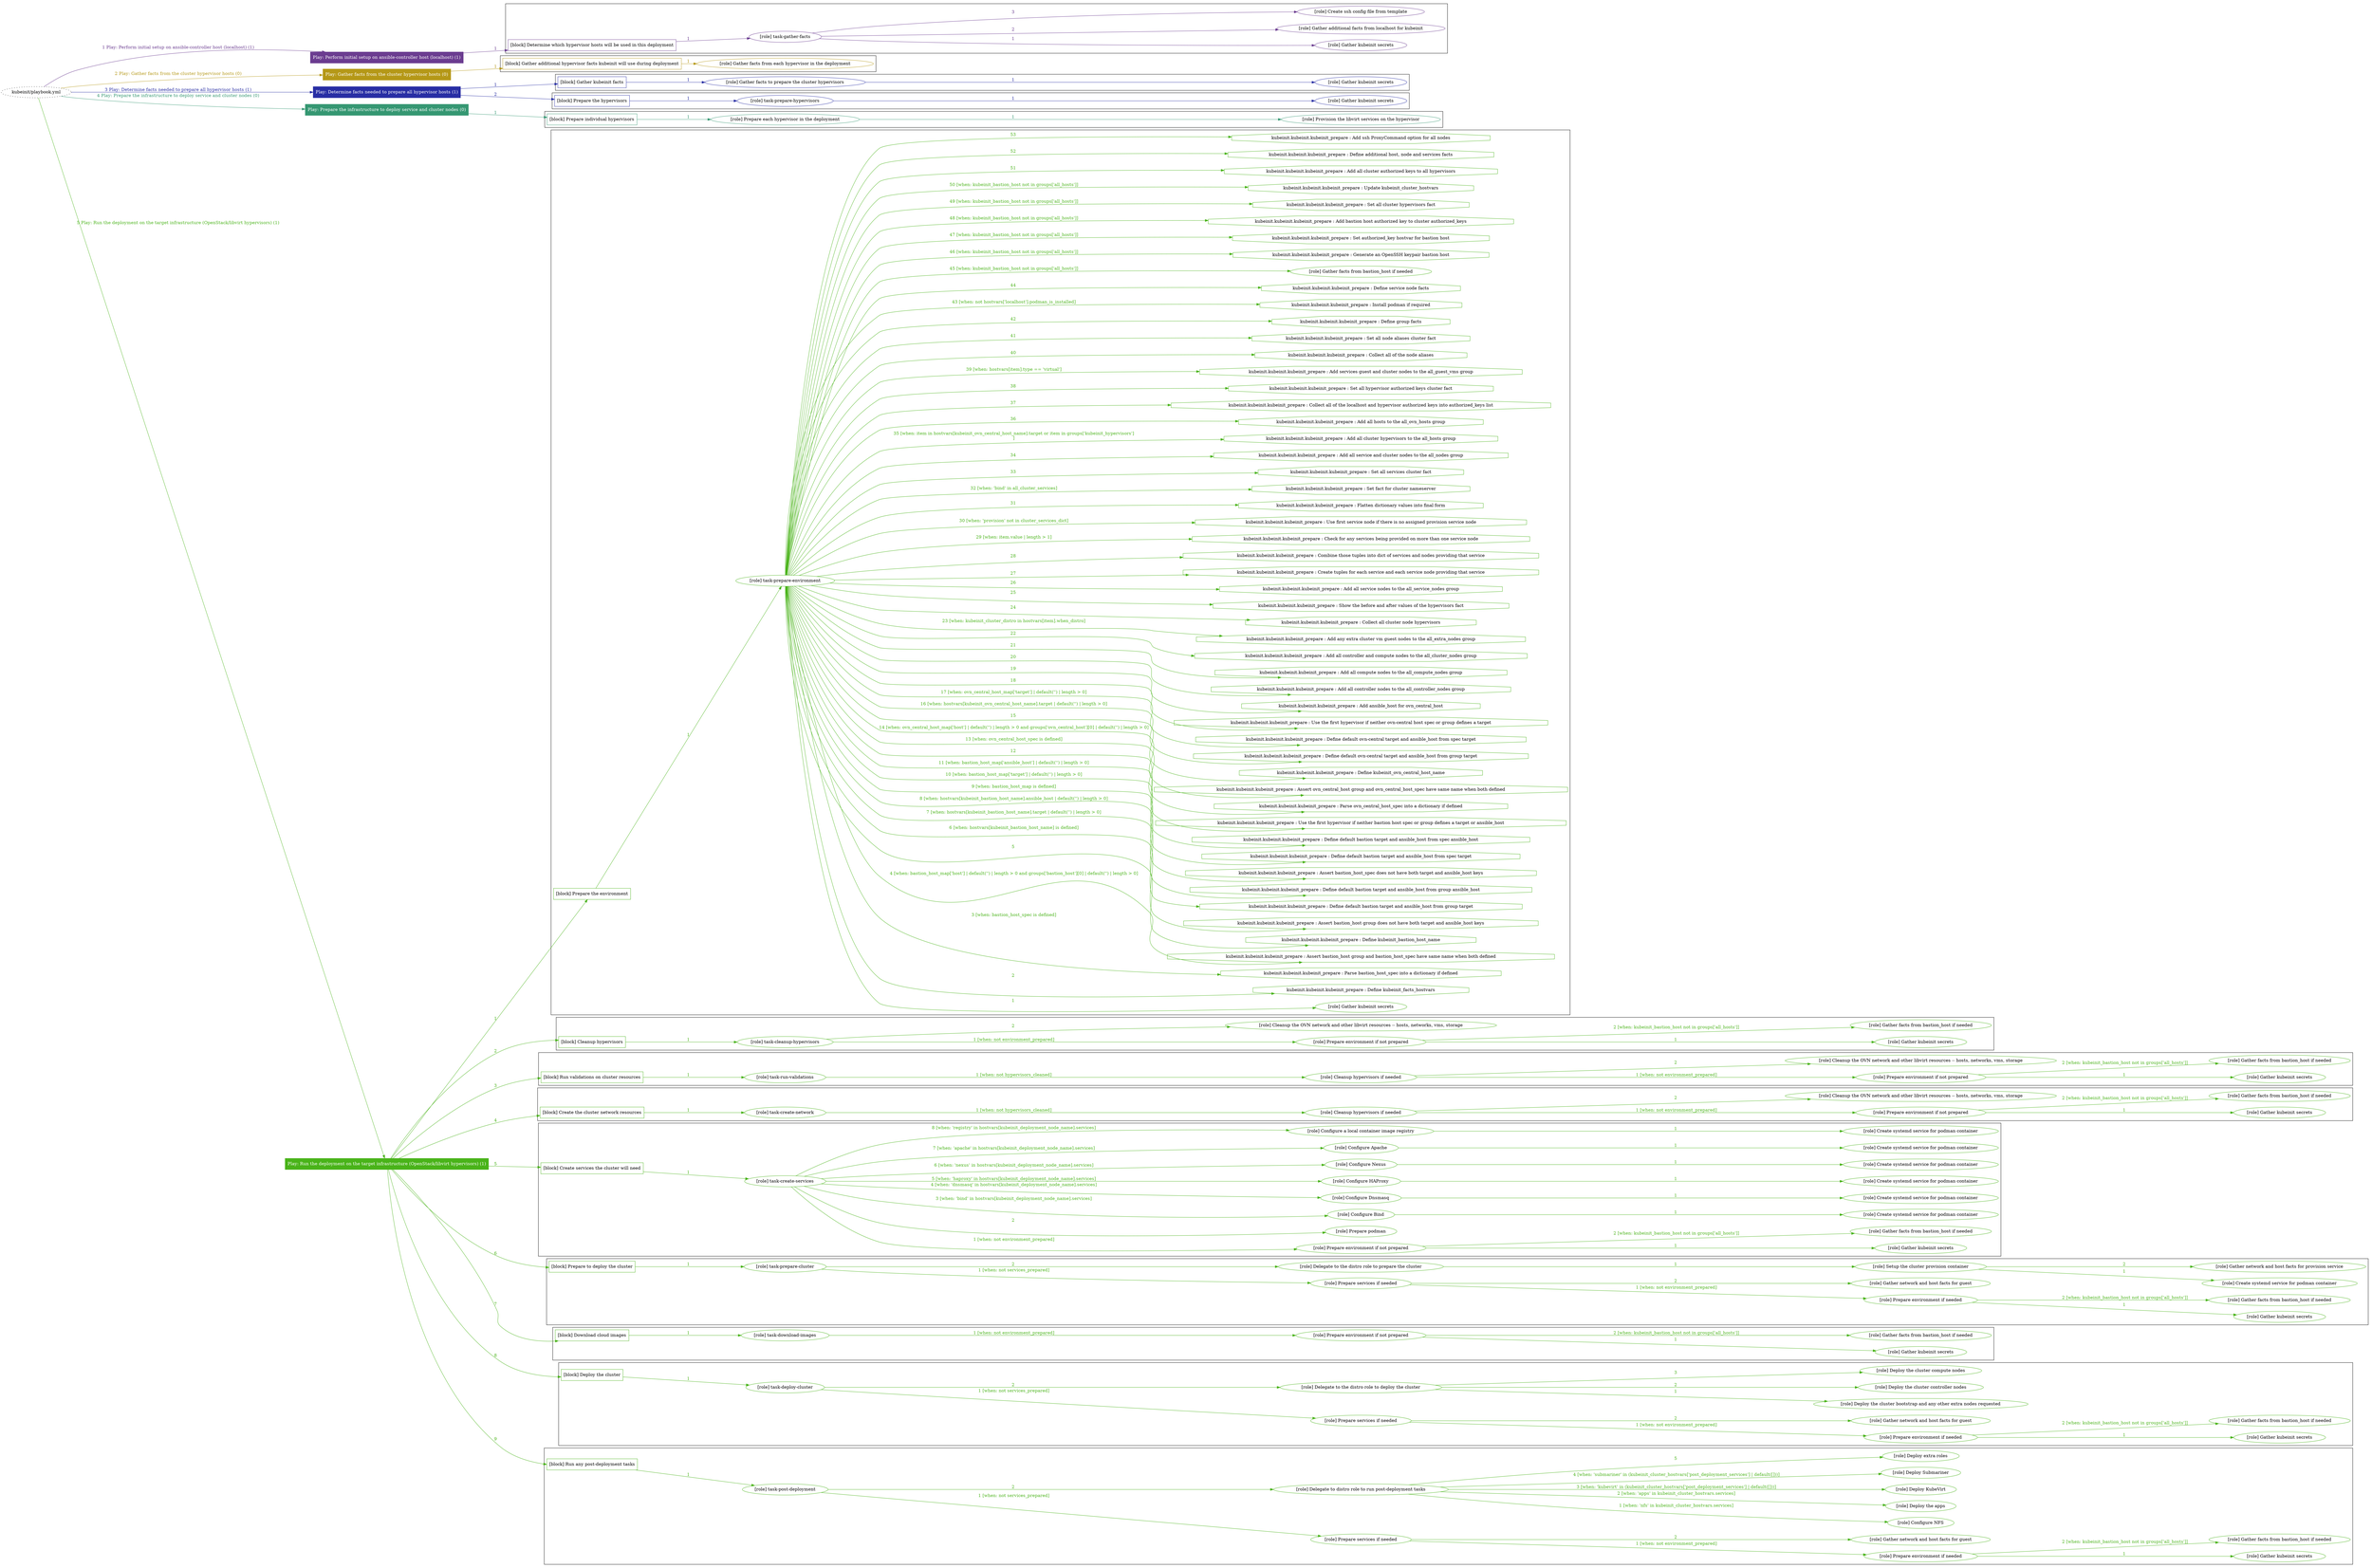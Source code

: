 digraph {
	graph [concentrate=true ordering=in rankdir=LR ratio=fill]
	edge [esep=5 sep=10]
	"kubeinit/playbook.yml" [URL="/home/runner/work/kubeinit/kubeinit/kubeinit/playbook.yml" id=playbook_db2b1ee7 style=dotted]
	"kubeinit/playbook.yml" -> play_9c3b3a2f [label="1 Play: Perform initial setup on ansible-controller host (localhost) (1)" color="#6b3c90" fontcolor="#6b3c90" id=edge_play_9c3b3a2f labeltooltip="1 Play: Perform initial setup on ansible-controller host (localhost) (1)" tooltip="1 Play: Perform initial setup on ansible-controller host (localhost) (1)"]
	subgraph "Play: Perform initial setup on ansible-controller host (localhost) (1)" {
		play_9c3b3a2f [label="Play: Perform initial setup on ansible-controller host (localhost) (1)" URL="/home/runner/work/kubeinit/kubeinit/kubeinit/playbook.yml" color="#6b3c90" fontcolor="#ffffff" id=play_9c3b3a2f shape=box style=filled tooltip=localhost]
		play_9c3b3a2f -> block_703b1c10 [label=1 color="#6b3c90" fontcolor="#6b3c90" id=edge_block_703b1c10 labeltooltip=1 tooltip=1]
		subgraph cluster_block_703b1c10 {
			block_703b1c10 [label="[block] Determine which hypervisor hosts will be used in this deployment" URL="/home/runner/work/kubeinit/kubeinit/kubeinit/playbook.yml" color="#6b3c90" id=block_703b1c10 labeltooltip="Determine which hypervisor hosts will be used in this deployment" shape=box tooltip="Determine which hypervisor hosts will be used in this deployment"]
			block_703b1c10 -> role_0c203f3b [label="1 " color="#6b3c90" fontcolor="#6b3c90" id=edge_role_0c203f3b labeltooltip="1 " tooltip="1 "]
			subgraph "task-gather-facts" {
				role_0c203f3b [label="[role] task-gather-facts" URL="/home/runner/work/kubeinit/kubeinit/kubeinit/playbook.yml" color="#6b3c90" id=role_0c203f3b tooltip="task-gather-facts"]
				role_0c203f3b -> role_5a9ace96 [label="1 " color="#6b3c90" fontcolor="#6b3c90" id=edge_role_5a9ace96 labeltooltip="1 " tooltip="1 "]
				subgraph "Gather kubeinit secrets" {
					role_5a9ace96 [label="[role] Gather kubeinit secrets" URL="/home/runner/.ansible/collections/ansible_collections/kubeinit/kubeinit/roles/kubeinit_prepare/tasks/build_hypervisors_group.yml" color="#6b3c90" id=role_5a9ace96 tooltip="Gather kubeinit secrets"]
				}
				role_0c203f3b -> role_5a56fac8 [label="2 " color="#6b3c90" fontcolor="#6b3c90" id=edge_role_5a56fac8 labeltooltip="2 " tooltip="2 "]
				subgraph "Gather additional facts from localhost for kubeinit" {
					role_5a56fac8 [label="[role] Gather additional facts from localhost for kubeinit" URL="/home/runner/.ansible/collections/ansible_collections/kubeinit/kubeinit/roles/kubeinit_prepare/tasks/build_hypervisors_group.yml" color="#6b3c90" id=role_5a56fac8 tooltip="Gather additional facts from localhost for kubeinit"]
				}
				role_0c203f3b -> role_9d1aabd8 [label="3 " color="#6b3c90" fontcolor="#6b3c90" id=edge_role_9d1aabd8 labeltooltip="3 " tooltip="3 "]
				subgraph "Create ssh config file from template" {
					role_9d1aabd8 [label="[role] Create ssh config file from template" URL="/home/runner/.ansible/collections/ansible_collections/kubeinit/kubeinit/roles/kubeinit_prepare/tasks/build_hypervisors_group.yml" color="#6b3c90" id=role_9d1aabd8 tooltip="Create ssh config file from template"]
				}
			}
		}
	}
	"kubeinit/playbook.yml" -> play_fc448345 [label="2 Play: Gather facts from the cluster hypervisor hosts (0)" color="#b59817" fontcolor="#b59817" id=edge_play_fc448345 labeltooltip="2 Play: Gather facts from the cluster hypervisor hosts (0)" tooltip="2 Play: Gather facts from the cluster hypervisor hosts (0)"]
	subgraph "Play: Gather facts from the cluster hypervisor hosts (0)" {
		play_fc448345 [label="Play: Gather facts from the cluster hypervisor hosts (0)" URL="/home/runner/work/kubeinit/kubeinit/kubeinit/playbook.yml" color="#b59817" fontcolor="#ffffff" id=play_fc448345 shape=box style=filled tooltip="Play: Gather facts from the cluster hypervisor hosts (0)"]
		play_fc448345 -> block_d48480e9 [label=1 color="#b59817" fontcolor="#b59817" id=edge_block_d48480e9 labeltooltip=1 tooltip=1]
		subgraph cluster_block_d48480e9 {
			block_d48480e9 [label="[block] Gather additional hypervisor facts kubeinit will use during deployment" URL="/home/runner/work/kubeinit/kubeinit/kubeinit/playbook.yml" color="#b59817" id=block_d48480e9 labeltooltip="Gather additional hypervisor facts kubeinit will use during deployment" shape=box tooltip="Gather additional hypervisor facts kubeinit will use during deployment"]
			block_d48480e9 -> role_adf7529c [label="1 " color="#b59817" fontcolor="#b59817" id=edge_role_adf7529c labeltooltip="1 " tooltip="1 "]
			subgraph "Gather facts from each hypervisor in the deployment" {
				role_adf7529c [label="[role] Gather facts from each hypervisor in the deployment" URL="/home/runner/work/kubeinit/kubeinit/kubeinit/playbook.yml" color="#b59817" id=role_adf7529c tooltip="Gather facts from each hypervisor in the deployment"]
			}
		}
	}
	"kubeinit/playbook.yml" -> play_5687facb [label="3 Play: Determine facts needed to prepare all hypervisor hosts (1)" color="#282ea4" fontcolor="#282ea4" id=edge_play_5687facb labeltooltip="3 Play: Determine facts needed to prepare all hypervisor hosts (1)" tooltip="3 Play: Determine facts needed to prepare all hypervisor hosts (1)"]
	subgraph "Play: Determine facts needed to prepare all hypervisor hosts (1)" {
		play_5687facb [label="Play: Determine facts needed to prepare all hypervisor hosts (1)" URL="/home/runner/work/kubeinit/kubeinit/kubeinit/playbook.yml" color="#282ea4" fontcolor="#ffffff" id=play_5687facb shape=box style=filled tooltip=localhost]
		play_5687facb -> block_19e46a83 [label=1 color="#282ea4" fontcolor="#282ea4" id=edge_block_19e46a83 labeltooltip=1 tooltip=1]
		subgraph cluster_block_19e46a83 {
			block_19e46a83 [label="[block] Gather kubeinit facts" URL="/home/runner/work/kubeinit/kubeinit/kubeinit/playbook.yml" color="#282ea4" id=block_19e46a83 labeltooltip="Gather kubeinit facts" shape=box tooltip="Gather kubeinit facts"]
			block_19e46a83 -> role_787fef56 [label="1 " color="#282ea4" fontcolor="#282ea4" id=edge_role_787fef56 labeltooltip="1 " tooltip="1 "]
			subgraph "Gather facts to prepare the cluster hypervisors" {
				role_787fef56 [label="[role] Gather facts to prepare the cluster hypervisors" URL="/home/runner/work/kubeinit/kubeinit/kubeinit/playbook.yml" color="#282ea4" id=role_787fef56 tooltip="Gather facts to prepare the cluster hypervisors"]
				role_787fef56 -> role_aebf6569 [label="1 " color="#282ea4" fontcolor="#282ea4" id=edge_role_aebf6569 labeltooltip="1 " tooltip="1 "]
				subgraph "Gather kubeinit secrets" {
					role_aebf6569 [label="[role] Gather kubeinit secrets" URL="/home/runner/.ansible/collections/ansible_collections/kubeinit/kubeinit/roles/kubeinit_prepare/tasks/gather_kubeinit_facts.yml" color="#282ea4" id=role_aebf6569 tooltip="Gather kubeinit secrets"]
				}
			}
		}
		play_5687facb -> block_15f84516 [label=2 color="#282ea4" fontcolor="#282ea4" id=edge_block_15f84516 labeltooltip=2 tooltip=2]
		subgraph cluster_block_15f84516 {
			block_15f84516 [label="[block] Prepare the hypervisors" URL="/home/runner/work/kubeinit/kubeinit/kubeinit/playbook.yml" color="#282ea4" id=block_15f84516 labeltooltip="Prepare the hypervisors" shape=box tooltip="Prepare the hypervisors"]
			block_15f84516 -> role_1369291f [label="1 " color="#282ea4" fontcolor="#282ea4" id=edge_role_1369291f labeltooltip="1 " tooltip="1 "]
			subgraph "task-prepare-hypervisors" {
				role_1369291f [label="[role] task-prepare-hypervisors" URL="/home/runner/work/kubeinit/kubeinit/kubeinit/playbook.yml" color="#282ea4" id=role_1369291f tooltip="task-prepare-hypervisors"]
				role_1369291f -> role_aa088da0 [label="1 " color="#282ea4" fontcolor="#282ea4" id=edge_role_aa088da0 labeltooltip="1 " tooltip="1 "]
				subgraph "Gather kubeinit secrets" {
					role_aa088da0 [label="[role] Gather kubeinit secrets" URL="/home/runner/.ansible/collections/ansible_collections/kubeinit/kubeinit/roles/kubeinit_prepare/tasks/gather_kubeinit_facts.yml" color="#282ea4" id=role_aa088da0 tooltip="Gather kubeinit secrets"]
				}
			}
		}
	}
	"kubeinit/playbook.yml" -> play_26a28489 [label="4 Play: Prepare the infrastructure to deploy service and cluster nodes (0)" color="#359772" fontcolor="#359772" id=edge_play_26a28489 labeltooltip="4 Play: Prepare the infrastructure to deploy service and cluster nodes (0)" tooltip="4 Play: Prepare the infrastructure to deploy service and cluster nodes (0)"]
	subgraph "Play: Prepare the infrastructure to deploy service and cluster nodes (0)" {
		play_26a28489 [label="Play: Prepare the infrastructure to deploy service and cluster nodes (0)" URL="/home/runner/work/kubeinit/kubeinit/kubeinit/playbook.yml" color="#359772" fontcolor="#ffffff" id=play_26a28489 shape=box style=filled tooltip="Play: Prepare the infrastructure to deploy service and cluster nodes (0)"]
		play_26a28489 -> block_b4ebd0eb [label=1 color="#359772" fontcolor="#359772" id=edge_block_b4ebd0eb labeltooltip=1 tooltip=1]
		subgraph cluster_block_b4ebd0eb {
			block_b4ebd0eb [label="[block] Prepare individual hypervisors" URL="/home/runner/work/kubeinit/kubeinit/kubeinit/playbook.yml" color="#359772" id=block_b4ebd0eb labeltooltip="Prepare individual hypervisors" shape=box tooltip="Prepare individual hypervisors"]
			block_b4ebd0eb -> role_2ce27da8 [label="1 " color="#359772" fontcolor="#359772" id=edge_role_2ce27da8 labeltooltip="1 " tooltip="1 "]
			subgraph "Prepare each hypervisor in the deployment" {
				role_2ce27da8 [label="[role] Prepare each hypervisor in the deployment" URL="/home/runner/work/kubeinit/kubeinit/kubeinit/playbook.yml" color="#359772" id=role_2ce27da8 tooltip="Prepare each hypervisor in the deployment"]
				role_2ce27da8 -> role_15c1b294 [label="1 " color="#359772" fontcolor="#359772" id=edge_role_15c1b294 labeltooltip="1 " tooltip="1 "]
				subgraph "Provision the libvirt services on the hypervisor" {
					role_15c1b294 [label="[role] Provision the libvirt services on the hypervisor" URL="/home/runner/.ansible/collections/ansible_collections/kubeinit/kubeinit/roles/kubeinit_prepare/tasks/prepare_hypervisor.yml" color="#359772" id=role_15c1b294 tooltip="Provision the libvirt services on the hypervisor"]
				}
			}
		}
	}
	"kubeinit/playbook.yml" -> play_7646e93d [label="5 Play: Run the deployment on the target infrastructure (OpenStack/libvirt hypervisors) (1)" color="#49b319" fontcolor="#49b319" id=edge_play_7646e93d labeltooltip="5 Play: Run the deployment on the target infrastructure (OpenStack/libvirt hypervisors) (1)" tooltip="5 Play: Run the deployment on the target infrastructure (OpenStack/libvirt hypervisors) (1)"]
	subgraph "Play: Run the deployment on the target infrastructure (OpenStack/libvirt hypervisors) (1)" {
		play_7646e93d [label="Play: Run the deployment on the target infrastructure (OpenStack/libvirt hypervisors) (1)" URL="/home/runner/work/kubeinit/kubeinit/kubeinit/playbook.yml" color="#49b319" fontcolor="#ffffff" id=play_7646e93d shape=box style=filled tooltip=localhost]
		play_7646e93d -> block_0c932b0c [label=1 color="#49b319" fontcolor="#49b319" id=edge_block_0c932b0c labeltooltip=1 tooltip=1]
		subgraph cluster_block_0c932b0c {
			block_0c932b0c [label="[block] Prepare the environment" URL="/home/runner/work/kubeinit/kubeinit/kubeinit/playbook.yml" color="#49b319" id=block_0c932b0c labeltooltip="Prepare the environment" shape=box tooltip="Prepare the environment"]
			block_0c932b0c -> role_34136083 [label="1 " color="#49b319" fontcolor="#49b319" id=edge_role_34136083 labeltooltip="1 " tooltip="1 "]
			subgraph "task-prepare-environment" {
				role_34136083 [label="[role] task-prepare-environment" URL="/home/runner/work/kubeinit/kubeinit/kubeinit/playbook.yml" color="#49b319" id=role_34136083 tooltip="task-prepare-environment"]
				role_34136083 -> role_0890105e [label="1 " color="#49b319" fontcolor="#49b319" id=edge_role_0890105e labeltooltip="1 " tooltip="1 "]
				subgraph "Gather kubeinit secrets" {
					role_0890105e [label="[role] Gather kubeinit secrets" URL="/home/runner/.ansible/collections/ansible_collections/kubeinit/kubeinit/roles/kubeinit_prepare/tasks/gather_kubeinit_facts.yml" color="#49b319" id=role_0890105e tooltip="Gather kubeinit secrets"]
				}
				task_e8d8f867 [label="kubeinit.kubeinit.kubeinit_prepare : Define kubeinit_facts_hostvars" URL="/home/runner/.ansible/collections/ansible_collections/kubeinit/kubeinit/roles/kubeinit_prepare/tasks/main.yml" color="#49b319" id=task_e8d8f867 shape=octagon tooltip="kubeinit.kubeinit.kubeinit_prepare : Define kubeinit_facts_hostvars"]
				role_34136083 -> task_e8d8f867 [label="2 " color="#49b319" fontcolor="#49b319" id=edge_task_e8d8f867 labeltooltip="2 " tooltip="2 "]
				task_f64e3667 [label="kubeinit.kubeinit.kubeinit_prepare : Parse bastion_host_spec into a dictionary if defined" URL="/home/runner/.ansible/collections/ansible_collections/kubeinit/kubeinit/roles/kubeinit_prepare/tasks/main.yml" color="#49b319" id=task_f64e3667 shape=octagon tooltip="kubeinit.kubeinit.kubeinit_prepare : Parse bastion_host_spec into a dictionary if defined"]
				role_34136083 -> task_f64e3667 [label="3 [when: bastion_host_spec is defined]" color="#49b319" fontcolor="#49b319" id=edge_task_f64e3667 labeltooltip="3 [when: bastion_host_spec is defined]" tooltip="3 [when: bastion_host_spec is defined]"]
				task_03044acb [label="kubeinit.kubeinit.kubeinit_prepare : Assert bastion_host group and bastion_host_spec have same name when both defined" URL="/home/runner/.ansible/collections/ansible_collections/kubeinit/kubeinit/roles/kubeinit_prepare/tasks/main.yml" color="#49b319" id=task_03044acb shape=octagon tooltip="kubeinit.kubeinit.kubeinit_prepare : Assert bastion_host group and bastion_host_spec have same name when both defined"]
				role_34136083 -> task_03044acb [label="4 [when: bastion_host_map['host'] | default('') | length > 0 and groups['bastion_host'][0] | default('') | length > 0]" color="#49b319" fontcolor="#49b319" id=edge_task_03044acb labeltooltip="4 [when: bastion_host_map['host'] | default('') | length > 0 and groups['bastion_host'][0] | default('') | length > 0]" tooltip="4 [when: bastion_host_map['host'] | default('') | length > 0 and groups['bastion_host'][0] | default('') | length > 0]"]
				task_a80a9366 [label="kubeinit.kubeinit.kubeinit_prepare : Define kubeinit_bastion_host_name" URL="/home/runner/.ansible/collections/ansible_collections/kubeinit/kubeinit/roles/kubeinit_prepare/tasks/main.yml" color="#49b319" id=task_a80a9366 shape=octagon tooltip="kubeinit.kubeinit.kubeinit_prepare : Define kubeinit_bastion_host_name"]
				role_34136083 -> task_a80a9366 [label="5 " color="#49b319" fontcolor="#49b319" id=edge_task_a80a9366 labeltooltip="5 " tooltip="5 "]
				task_a54d85d4 [label="kubeinit.kubeinit.kubeinit_prepare : Assert bastion_host group does not have both target and ansible_host keys" URL="/home/runner/.ansible/collections/ansible_collections/kubeinit/kubeinit/roles/kubeinit_prepare/tasks/main.yml" color="#49b319" id=task_a54d85d4 shape=octagon tooltip="kubeinit.kubeinit.kubeinit_prepare : Assert bastion_host group does not have both target and ansible_host keys"]
				role_34136083 -> task_a54d85d4 [label="6 [when: hostvars[kubeinit_bastion_host_name] is defined]" color="#49b319" fontcolor="#49b319" id=edge_task_a54d85d4 labeltooltip="6 [when: hostvars[kubeinit_bastion_host_name] is defined]" tooltip="6 [when: hostvars[kubeinit_bastion_host_name] is defined]"]
				task_8884a7c8 [label="kubeinit.kubeinit.kubeinit_prepare : Define default bastion target and ansible_host from group target" URL="/home/runner/.ansible/collections/ansible_collections/kubeinit/kubeinit/roles/kubeinit_prepare/tasks/main.yml" color="#49b319" id=task_8884a7c8 shape=octagon tooltip="kubeinit.kubeinit.kubeinit_prepare : Define default bastion target and ansible_host from group target"]
				role_34136083 -> task_8884a7c8 [label="7 [when: hostvars[kubeinit_bastion_host_name].target | default('') | length > 0]" color="#49b319" fontcolor="#49b319" id=edge_task_8884a7c8 labeltooltip="7 [when: hostvars[kubeinit_bastion_host_name].target | default('') | length > 0]" tooltip="7 [when: hostvars[kubeinit_bastion_host_name].target | default('') | length > 0]"]
				task_829b1a64 [label="kubeinit.kubeinit.kubeinit_prepare : Define default bastion target and ansible_host from group ansible_host" URL="/home/runner/.ansible/collections/ansible_collections/kubeinit/kubeinit/roles/kubeinit_prepare/tasks/main.yml" color="#49b319" id=task_829b1a64 shape=octagon tooltip="kubeinit.kubeinit.kubeinit_prepare : Define default bastion target and ansible_host from group ansible_host"]
				role_34136083 -> task_829b1a64 [label="8 [when: hostvars[kubeinit_bastion_host_name].ansible_host | default('') | length > 0]" color="#49b319" fontcolor="#49b319" id=edge_task_829b1a64 labeltooltip="8 [when: hostvars[kubeinit_bastion_host_name].ansible_host | default('') | length > 0]" tooltip="8 [when: hostvars[kubeinit_bastion_host_name].ansible_host | default('') | length > 0]"]
				task_79734807 [label="kubeinit.kubeinit.kubeinit_prepare : Assert bastion_host_spec does not have both target and ansible_host keys" URL="/home/runner/.ansible/collections/ansible_collections/kubeinit/kubeinit/roles/kubeinit_prepare/tasks/main.yml" color="#49b319" id=task_79734807 shape=octagon tooltip="kubeinit.kubeinit.kubeinit_prepare : Assert bastion_host_spec does not have both target and ansible_host keys"]
				role_34136083 -> task_79734807 [label="9 [when: bastion_host_map is defined]" color="#49b319" fontcolor="#49b319" id=edge_task_79734807 labeltooltip="9 [when: bastion_host_map is defined]" tooltip="9 [when: bastion_host_map is defined]"]
				task_11770e71 [label="kubeinit.kubeinit.kubeinit_prepare : Define default bastion target and ansible_host from spec target" URL="/home/runner/.ansible/collections/ansible_collections/kubeinit/kubeinit/roles/kubeinit_prepare/tasks/main.yml" color="#49b319" id=task_11770e71 shape=octagon tooltip="kubeinit.kubeinit.kubeinit_prepare : Define default bastion target and ansible_host from spec target"]
				role_34136083 -> task_11770e71 [label="10 [when: bastion_host_map['target'] | default('') | length > 0]" color="#49b319" fontcolor="#49b319" id=edge_task_11770e71 labeltooltip="10 [when: bastion_host_map['target'] | default('') | length > 0]" tooltip="10 [when: bastion_host_map['target'] | default('') | length > 0]"]
				task_d9b11b98 [label="kubeinit.kubeinit.kubeinit_prepare : Define default bastion target and ansible_host from spec ansible_host" URL="/home/runner/.ansible/collections/ansible_collections/kubeinit/kubeinit/roles/kubeinit_prepare/tasks/main.yml" color="#49b319" id=task_d9b11b98 shape=octagon tooltip="kubeinit.kubeinit.kubeinit_prepare : Define default bastion target and ansible_host from spec ansible_host"]
				role_34136083 -> task_d9b11b98 [label="11 [when: bastion_host_map['ansible_host'] | default('') | length > 0]" color="#49b319" fontcolor="#49b319" id=edge_task_d9b11b98 labeltooltip="11 [when: bastion_host_map['ansible_host'] | default('') | length > 0]" tooltip="11 [when: bastion_host_map['ansible_host'] | default('') | length > 0]"]
				task_2896325b [label="kubeinit.kubeinit.kubeinit_prepare : Use the first hypervisor if neither bastion host spec or group defines a target or ansible_host" URL="/home/runner/.ansible/collections/ansible_collections/kubeinit/kubeinit/roles/kubeinit_prepare/tasks/main.yml" color="#49b319" id=task_2896325b shape=octagon tooltip="kubeinit.kubeinit.kubeinit_prepare : Use the first hypervisor if neither bastion host spec or group defines a target or ansible_host"]
				role_34136083 -> task_2896325b [label="12 " color="#49b319" fontcolor="#49b319" id=edge_task_2896325b labeltooltip="12 " tooltip="12 "]
				task_0044aff8 [label="kubeinit.kubeinit.kubeinit_prepare : Parse ovn_central_host_spec into a dictionary if defined" URL="/home/runner/.ansible/collections/ansible_collections/kubeinit/kubeinit/roles/kubeinit_prepare/tasks/main.yml" color="#49b319" id=task_0044aff8 shape=octagon tooltip="kubeinit.kubeinit.kubeinit_prepare : Parse ovn_central_host_spec into a dictionary if defined"]
				role_34136083 -> task_0044aff8 [label="13 [when: ovn_central_host_spec is defined]" color="#49b319" fontcolor="#49b319" id=edge_task_0044aff8 labeltooltip="13 [when: ovn_central_host_spec is defined]" tooltip="13 [when: ovn_central_host_spec is defined]"]
				task_19c55177 [label="kubeinit.kubeinit.kubeinit_prepare : Assert ovn_central_host group and ovn_central_host_spec have same name when both defined" URL="/home/runner/.ansible/collections/ansible_collections/kubeinit/kubeinit/roles/kubeinit_prepare/tasks/main.yml" color="#49b319" id=task_19c55177 shape=octagon tooltip="kubeinit.kubeinit.kubeinit_prepare : Assert ovn_central_host group and ovn_central_host_spec have same name when both defined"]
				role_34136083 -> task_19c55177 [label="14 [when: ovn_central_host_map['host'] | default('') | length > 0 and groups['ovn_central_host'][0] | default('') | length > 0]" color="#49b319" fontcolor="#49b319" id=edge_task_19c55177 labeltooltip="14 [when: ovn_central_host_map['host'] | default('') | length > 0 and groups['ovn_central_host'][0] | default('') | length > 0]" tooltip="14 [when: ovn_central_host_map['host'] | default('') | length > 0 and groups['ovn_central_host'][0] | default('') | length > 0]"]
				task_92689d3b [label="kubeinit.kubeinit.kubeinit_prepare : Define kubeinit_ovn_central_host_name" URL="/home/runner/.ansible/collections/ansible_collections/kubeinit/kubeinit/roles/kubeinit_prepare/tasks/main.yml" color="#49b319" id=task_92689d3b shape=octagon tooltip="kubeinit.kubeinit.kubeinit_prepare : Define kubeinit_ovn_central_host_name"]
				role_34136083 -> task_92689d3b [label="15 " color="#49b319" fontcolor="#49b319" id=edge_task_92689d3b labeltooltip="15 " tooltip="15 "]
				task_e1743441 [label="kubeinit.kubeinit.kubeinit_prepare : Define default ovn-central target and ansible_host from group target" URL="/home/runner/.ansible/collections/ansible_collections/kubeinit/kubeinit/roles/kubeinit_prepare/tasks/main.yml" color="#49b319" id=task_e1743441 shape=octagon tooltip="kubeinit.kubeinit.kubeinit_prepare : Define default ovn-central target and ansible_host from group target"]
				role_34136083 -> task_e1743441 [label="16 [when: hostvars[kubeinit_ovn_central_host_name].target | default('') | length > 0]" color="#49b319" fontcolor="#49b319" id=edge_task_e1743441 labeltooltip="16 [when: hostvars[kubeinit_ovn_central_host_name].target | default('') | length > 0]" tooltip="16 [when: hostvars[kubeinit_ovn_central_host_name].target | default('') | length > 0]"]
				task_f6eb4e03 [label="kubeinit.kubeinit.kubeinit_prepare : Define default ovn-central target and ansible_host from spec target" URL="/home/runner/.ansible/collections/ansible_collections/kubeinit/kubeinit/roles/kubeinit_prepare/tasks/main.yml" color="#49b319" id=task_f6eb4e03 shape=octagon tooltip="kubeinit.kubeinit.kubeinit_prepare : Define default ovn-central target and ansible_host from spec target"]
				role_34136083 -> task_f6eb4e03 [label="17 [when: ovn_central_host_map['target'] | default('') | length > 0]" color="#49b319" fontcolor="#49b319" id=edge_task_f6eb4e03 labeltooltip="17 [when: ovn_central_host_map['target'] | default('') | length > 0]" tooltip="17 [when: ovn_central_host_map['target'] | default('') | length > 0]"]
				task_4c586152 [label="kubeinit.kubeinit.kubeinit_prepare : Use the first hypervisor if neither ovn-central host spec or group defines a target" URL="/home/runner/.ansible/collections/ansible_collections/kubeinit/kubeinit/roles/kubeinit_prepare/tasks/main.yml" color="#49b319" id=task_4c586152 shape=octagon tooltip="kubeinit.kubeinit.kubeinit_prepare : Use the first hypervisor if neither ovn-central host spec or group defines a target"]
				role_34136083 -> task_4c586152 [label="18 " color="#49b319" fontcolor="#49b319" id=edge_task_4c586152 labeltooltip="18 " tooltip="18 "]
				task_4d4d0e59 [label="kubeinit.kubeinit.kubeinit_prepare : Add ansible_host for ovn_central_host" URL="/home/runner/.ansible/collections/ansible_collections/kubeinit/kubeinit/roles/kubeinit_prepare/tasks/main.yml" color="#49b319" id=task_4d4d0e59 shape=octagon tooltip="kubeinit.kubeinit.kubeinit_prepare : Add ansible_host for ovn_central_host"]
				role_34136083 -> task_4d4d0e59 [label="19 " color="#49b319" fontcolor="#49b319" id=edge_task_4d4d0e59 labeltooltip="19 " tooltip="19 "]
				task_baa81544 [label="kubeinit.kubeinit.kubeinit_prepare : Add all controller nodes to the all_controller_nodes group" URL="/home/runner/.ansible/collections/ansible_collections/kubeinit/kubeinit/roles/kubeinit_prepare/tasks/prepare_groups.yml" color="#49b319" id=task_baa81544 shape=octagon tooltip="kubeinit.kubeinit.kubeinit_prepare : Add all controller nodes to the all_controller_nodes group"]
				role_34136083 -> task_baa81544 [label="20 " color="#49b319" fontcolor="#49b319" id=edge_task_baa81544 labeltooltip="20 " tooltip="20 "]
				task_059fac8f [label="kubeinit.kubeinit.kubeinit_prepare : Add all compute nodes to the all_compute_nodes group" URL="/home/runner/.ansible/collections/ansible_collections/kubeinit/kubeinit/roles/kubeinit_prepare/tasks/prepare_groups.yml" color="#49b319" id=task_059fac8f shape=octagon tooltip="kubeinit.kubeinit.kubeinit_prepare : Add all compute nodes to the all_compute_nodes group"]
				role_34136083 -> task_059fac8f [label="21 " color="#49b319" fontcolor="#49b319" id=edge_task_059fac8f labeltooltip="21 " tooltip="21 "]
				task_e4eaa621 [label="kubeinit.kubeinit.kubeinit_prepare : Add all controller and compute nodes to the all_cluster_nodes group" URL="/home/runner/.ansible/collections/ansible_collections/kubeinit/kubeinit/roles/kubeinit_prepare/tasks/prepare_groups.yml" color="#49b319" id=task_e4eaa621 shape=octagon tooltip="kubeinit.kubeinit.kubeinit_prepare : Add all controller and compute nodes to the all_cluster_nodes group"]
				role_34136083 -> task_e4eaa621 [label="22 " color="#49b319" fontcolor="#49b319" id=edge_task_e4eaa621 labeltooltip="22 " tooltip="22 "]
				task_f2c8771c [label="kubeinit.kubeinit.kubeinit_prepare : Add any extra cluster vm guest nodes to the all_extra_nodes group" URL="/home/runner/.ansible/collections/ansible_collections/kubeinit/kubeinit/roles/kubeinit_prepare/tasks/prepare_groups.yml" color="#49b319" id=task_f2c8771c shape=octagon tooltip="kubeinit.kubeinit.kubeinit_prepare : Add any extra cluster vm guest nodes to the all_extra_nodes group"]
				role_34136083 -> task_f2c8771c [label="23 [when: kubeinit_cluster_distro in hostvars[item].when_distro]" color="#49b319" fontcolor="#49b319" id=edge_task_f2c8771c labeltooltip="23 [when: kubeinit_cluster_distro in hostvars[item].when_distro]" tooltip="23 [when: kubeinit_cluster_distro in hostvars[item].when_distro]"]
				task_64d02496 [label="kubeinit.kubeinit.kubeinit_prepare : Collect all cluster node hypervisors" URL="/home/runner/.ansible/collections/ansible_collections/kubeinit/kubeinit/roles/kubeinit_prepare/tasks/prepare_groups.yml" color="#49b319" id=task_64d02496 shape=octagon tooltip="kubeinit.kubeinit.kubeinit_prepare : Collect all cluster node hypervisors"]
				role_34136083 -> task_64d02496 [label="24 " color="#49b319" fontcolor="#49b319" id=edge_task_64d02496 labeltooltip="24 " tooltip="24 "]
				task_e8cb31b2 [label="kubeinit.kubeinit.kubeinit_prepare : Show the before and after values of the hypervisors fact" URL="/home/runner/.ansible/collections/ansible_collections/kubeinit/kubeinit/roles/kubeinit_prepare/tasks/prepare_groups.yml" color="#49b319" id=task_e8cb31b2 shape=octagon tooltip="kubeinit.kubeinit.kubeinit_prepare : Show the before and after values of the hypervisors fact"]
				role_34136083 -> task_e8cb31b2 [label="25 " color="#49b319" fontcolor="#49b319" id=edge_task_e8cb31b2 labeltooltip="25 " tooltip="25 "]
				task_1cc2e446 [label="kubeinit.kubeinit.kubeinit_prepare : Add all service nodes to the all_service_nodes group" URL="/home/runner/.ansible/collections/ansible_collections/kubeinit/kubeinit/roles/kubeinit_prepare/tasks/prepare_groups.yml" color="#49b319" id=task_1cc2e446 shape=octagon tooltip="kubeinit.kubeinit.kubeinit_prepare : Add all service nodes to the all_service_nodes group"]
				role_34136083 -> task_1cc2e446 [label="26 " color="#49b319" fontcolor="#49b319" id=edge_task_1cc2e446 labeltooltip="26 " tooltip="26 "]
				task_ff435164 [label="kubeinit.kubeinit.kubeinit_prepare : Create tuples for each service and each service node providing that service" URL="/home/runner/.ansible/collections/ansible_collections/kubeinit/kubeinit/roles/kubeinit_prepare/tasks/prepare_groups.yml" color="#49b319" id=task_ff435164 shape=octagon tooltip="kubeinit.kubeinit.kubeinit_prepare : Create tuples for each service and each service node providing that service"]
				role_34136083 -> task_ff435164 [label="27 " color="#49b319" fontcolor="#49b319" id=edge_task_ff435164 labeltooltip="27 " tooltip="27 "]
				task_15e3222d [label="kubeinit.kubeinit.kubeinit_prepare : Combine those tuples into dict of services and nodes providing that service" URL="/home/runner/.ansible/collections/ansible_collections/kubeinit/kubeinit/roles/kubeinit_prepare/tasks/prepare_groups.yml" color="#49b319" id=task_15e3222d shape=octagon tooltip="kubeinit.kubeinit.kubeinit_prepare : Combine those tuples into dict of services and nodes providing that service"]
				role_34136083 -> task_15e3222d [label="28 " color="#49b319" fontcolor="#49b319" id=edge_task_15e3222d labeltooltip="28 " tooltip="28 "]
				task_fdf2d937 [label="kubeinit.kubeinit.kubeinit_prepare : Check for any services being provided on more than one service node" URL="/home/runner/.ansible/collections/ansible_collections/kubeinit/kubeinit/roles/kubeinit_prepare/tasks/prepare_groups.yml" color="#49b319" id=task_fdf2d937 shape=octagon tooltip="kubeinit.kubeinit.kubeinit_prepare : Check for any services being provided on more than one service node"]
				role_34136083 -> task_fdf2d937 [label="29 [when: item.value | length > 1]" color="#49b319" fontcolor="#49b319" id=edge_task_fdf2d937 labeltooltip="29 [when: item.value | length > 1]" tooltip="29 [when: item.value | length > 1]"]
				task_7e88741f [label="kubeinit.kubeinit.kubeinit_prepare : Use first service node if there is no assigned provision service node" URL="/home/runner/.ansible/collections/ansible_collections/kubeinit/kubeinit/roles/kubeinit_prepare/tasks/prepare_groups.yml" color="#49b319" id=task_7e88741f shape=octagon tooltip="kubeinit.kubeinit.kubeinit_prepare : Use first service node if there is no assigned provision service node"]
				role_34136083 -> task_7e88741f [label="30 [when: 'provision' not in cluster_services_dict]" color="#49b319" fontcolor="#49b319" id=edge_task_7e88741f labeltooltip="30 [when: 'provision' not in cluster_services_dict]" tooltip="30 [when: 'provision' not in cluster_services_dict]"]
				task_f3959bce [label="kubeinit.kubeinit.kubeinit_prepare : Flatten dictionary values into final form" URL="/home/runner/.ansible/collections/ansible_collections/kubeinit/kubeinit/roles/kubeinit_prepare/tasks/prepare_groups.yml" color="#49b319" id=task_f3959bce shape=octagon tooltip="kubeinit.kubeinit.kubeinit_prepare : Flatten dictionary values into final form"]
				role_34136083 -> task_f3959bce [label="31 " color="#49b319" fontcolor="#49b319" id=edge_task_f3959bce labeltooltip="31 " tooltip="31 "]
				task_3ba67985 [label="kubeinit.kubeinit.kubeinit_prepare : Set fact for cluster nameserver" URL="/home/runner/.ansible/collections/ansible_collections/kubeinit/kubeinit/roles/kubeinit_prepare/tasks/prepare_groups.yml" color="#49b319" id=task_3ba67985 shape=octagon tooltip="kubeinit.kubeinit.kubeinit_prepare : Set fact for cluster nameserver"]
				role_34136083 -> task_3ba67985 [label="32 [when: 'bind' in all_cluster_services]" color="#49b319" fontcolor="#49b319" id=edge_task_3ba67985 labeltooltip="32 [when: 'bind' in all_cluster_services]" tooltip="32 [when: 'bind' in all_cluster_services]"]
				task_66119568 [label="kubeinit.kubeinit.kubeinit_prepare : Set all services cluster fact" URL="/home/runner/.ansible/collections/ansible_collections/kubeinit/kubeinit/roles/kubeinit_prepare/tasks/prepare_groups.yml" color="#49b319" id=task_66119568 shape=octagon tooltip="kubeinit.kubeinit.kubeinit_prepare : Set all services cluster fact"]
				role_34136083 -> task_66119568 [label="33 " color="#49b319" fontcolor="#49b319" id=edge_task_66119568 labeltooltip="33 " tooltip="33 "]
				task_e4d065aa [label="kubeinit.kubeinit.kubeinit_prepare : Add all service and cluster nodes to the all_nodes group" URL="/home/runner/.ansible/collections/ansible_collections/kubeinit/kubeinit/roles/kubeinit_prepare/tasks/prepare_groups.yml" color="#49b319" id=task_e4d065aa shape=octagon tooltip="kubeinit.kubeinit.kubeinit_prepare : Add all service and cluster nodes to the all_nodes group"]
				role_34136083 -> task_e4d065aa [label="34 " color="#49b319" fontcolor="#49b319" id=edge_task_e4d065aa labeltooltip="34 " tooltip="34 "]
				task_7dae6bbb [label="kubeinit.kubeinit.kubeinit_prepare : Add all cluster hypervisors to the all_hosts group" URL="/home/runner/.ansible/collections/ansible_collections/kubeinit/kubeinit/roles/kubeinit_prepare/tasks/prepare_groups.yml" color="#49b319" id=task_7dae6bbb shape=octagon tooltip="kubeinit.kubeinit.kubeinit_prepare : Add all cluster hypervisors to the all_hosts group"]
				role_34136083 -> task_7dae6bbb [label="35 [when: item in hostvars[kubeinit_ovn_central_host_name].target or item in groups['kubeinit_hypervisors']
]" color="#49b319" fontcolor="#49b319" id=edge_task_7dae6bbb labeltooltip="35 [when: item in hostvars[kubeinit_ovn_central_host_name].target or item in groups['kubeinit_hypervisors']
]" tooltip="35 [when: item in hostvars[kubeinit_ovn_central_host_name].target or item in groups['kubeinit_hypervisors']
]"]
				task_26c5f0db [label="kubeinit.kubeinit.kubeinit_prepare : Add all hosts to the all_ovn_hosts group" URL="/home/runner/.ansible/collections/ansible_collections/kubeinit/kubeinit/roles/kubeinit_prepare/tasks/prepare_groups.yml" color="#49b319" id=task_26c5f0db shape=octagon tooltip="kubeinit.kubeinit.kubeinit_prepare : Add all hosts to the all_ovn_hosts group"]
				role_34136083 -> task_26c5f0db [label="36 " color="#49b319" fontcolor="#49b319" id=edge_task_26c5f0db labeltooltip="36 " tooltip="36 "]
				task_df9b7b3e [label="kubeinit.kubeinit.kubeinit_prepare : Collect all of the localhost and hypervisor authorized keys into authorized_keys list" URL="/home/runner/.ansible/collections/ansible_collections/kubeinit/kubeinit/roles/kubeinit_prepare/tasks/prepare_groups.yml" color="#49b319" id=task_df9b7b3e shape=octagon tooltip="kubeinit.kubeinit.kubeinit_prepare : Collect all of the localhost and hypervisor authorized keys into authorized_keys list"]
				role_34136083 -> task_df9b7b3e [label="37 " color="#49b319" fontcolor="#49b319" id=edge_task_df9b7b3e labeltooltip="37 " tooltip="37 "]
				task_f0fadea5 [label="kubeinit.kubeinit.kubeinit_prepare : Set all hypervisor authorized keys cluster fact" URL="/home/runner/.ansible/collections/ansible_collections/kubeinit/kubeinit/roles/kubeinit_prepare/tasks/prepare_groups.yml" color="#49b319" id=task_f0fadea5 shape=octagon tooltip="kubeinit.kubeinit.kubeinit_prepare : Set all hypervisor authorized keys cluster fact"]
				role_34136083 -> task_f0fadea5 [label="38 " color="#49b319" fontcolor="#49b319" id=edge_task_f0fadea5 labeltooltip="38 " tooltip="38 "]
				task_ad30fb14 [label="kubeinit.kubeinit.kubeinit_prepare : Add services guest and cluster nodes to the all_guest_vms group" URL="/home/runner/.ansible/collections/ansible_collections/kubeinit/kubeinit/roles/kubeinit_prepare/tasks/prepare_groups.yml" color="#49b319" id=task_ad30fb14 shape=octagon tooltip="kubeinit.kubeinit.kubeinit_prepare : Add services guest and cluster nodes to the all_guest_vms group"]
				role_34136083 -> task_ad30fb14 [label="39 [when: hostvars[item].type == 'virtual']" color="#49b319" fontcolor="#49b319" id=edge_task_ad30fb14 labeltooltip="39 [when: hostvars[item].type == 'virtual']" tooltip="39 [when: hostvars[item].type == 'virtual']"]
				task_617e9188 [label="kubeinit.kubeinit.kubeinit_prepare : Collect all of the node aliases" URL="/home/runner/.ansible/collections/ansible_collections/kubeinit/kubeinit/roles/kubeinit_prepare/tasks/prepare_groups.yml" color="#49b319" id=task_617e9188 shape=octagon tooltip="kubeinit.kubeinit.kubeinit_prepare : Collect all of the node aliases"]
				role_34136083 -> task_617e9188 [label="40 " color="#49b319" fontcolor="#49b319" id=edge_task_617e9188 labeltooltip="40 " tooltip="40 "]
				task_b954c847 [label="kubeinit.kubeinit.kubeinit_prepare : Set all node aliases cluster fact" URL="/home/runner/.ansible/collections/ansible_collections/kubeinit/kubeinit/roles/kubeinit_prepare/tasks/prepare_groups.yml" color="#49b319" id=task_b954c847 shape=octagon tooltip="kubeinit.kubeinit.kubeinit_prepare : Set all node aliases cluster fact"]
				role_34136083 -> task_b954c847 [label="41 " color="#49b319" fontcolor="#49b319" id=edge_task_b954c847 labeltooltip="41 " tooltip="41 "]
				task_a720d7fe [label="kubeinit.kubeinit.kubeinit_prepare : Define group facts" URL="/home/runner/.ansible/collections/ansible_collections/kubeinit/kubeinit/roles/kubeinit_prepare/tasks/main.yml" color="#49b319" id=task_a720d7fe shape=octagon tooltip="kubeinit.kubeinit.kubeinit_prepare : Define group facts"]
				role_34136083 -> task_a720d7fe [label="42 " color="#49b319" fontcolor="#49b319" id=edge_task_a720d7fe labeltooltip="42 " tooltip="42 "]
				task_14736abf [label="kubeinit.kubeinit.kubeinit_prepare : Install podman if required" URL="/home/runner/.ansible/collections/ansible_collections/kubeinit/kubeinit/roles/kubeinit_prepare/tasks/main.yml" color="#49b319" id=task_14736abf shape=octagon tooltip="kubeinit.kubeinit.kubeinit_prepare : Install podman if required"]
				role_34136083 -> task_14736abf [label="43 [when: not hostvars['localhost'].podman_is_installed]" color="#49b319" fontcolor="#49b319" id=edge_task_14736abf labeltooltip="43 [when: not hostvars['localhost'].podman_is_installed]" tooltip="43 [when: not hostvars['localhost'].podman_is_installed]"]
				task_3835eb9e [label="kubeinit.kubeinit.kubeinit_prepare : Define service node facts" URL="/home/runner/.ansible/collections/ansible_collections/kubeinit/kubeinit/roles/kubeinit_prepare/tasks/main.yml" color="#49b319" id=task_3835eb9e shape=octagon tooltip="kubeinit.kubeinit.kubeinit_prepare : Define service node facts"]
				role_34136083 -> task_3835eb9e [label="44 " color="#49b319" fontcolor="#49b319" id=edge_task_3835eb9e labeltooltip="44 " tooltip="44 "]
				role_34136083 -> role_09d21839 [label="45 [when: kubeinit_bastion_host not in groups['all_hosts']]" color="#49b319" fontcolor="#49b319" id=edge_role_09d21839 labeltooltip="45 [when: kubeinit_bastion_host not in groups['all_hosts']]" tooltip="45 [when: kubeinit_bastion_host not in groups['all_hosts']]"]
				subgraph "Gather facts from bastion_host if needed" {
					role_09d21839 [label="[role] Gather facts from bastion_host if needed" URL="/home/runner/.ansible/collections/ansible_collections/kubeinit/kubeinit/roles/kubeinit_prepare/tasks/main.yml" color="#49b319" id=role_09d21839 tooltip="Gather facts from bastion_host if needed"]
				}
				task_8f99c55f [label="kubeinit.kubeinit.kubeinit_prepare : Generate an OpenSSH keypair bastion host" URL="/home/runner/.ansible/collections/ansible_collections/kubeinit/kubeinit/roles/kubeinit_prepare/tasks/main.yml" color="#49b319" id=task_8f99c55f shape=octagon tooltip="kubeinit.kubeinit.kubeinit_prepare : Generate an OpenSSH keypair bastion host"]
				role_34136083 -> task_8f99c55f [label="46 [when: kubeinit_bastion_host not in groups['all_hosts']]" color="#49b319" fontcolor="#49b319" id=edge_task_8f99c55f labeltooltip="46 [when: kubeinit_bastion_host not in groups['all_hosts']]" tooltip="46 [when: kubeinit_bastion_host not in groups['all_hosts']]"]
				task_b400961f [label="kubeinit.kubeinit.kubeinit_prepare : Set authorized_key hostvar for bastion host" URL="/home/runner/.ansible/collections/ansible_collections/kubeinit/kubeinit/roles/kubeinit_prepare/tasks/main.yml" color="#49b319" id=task_b400961f shape=octagon tooltip="kubeinit.kubeinit.kubeinit_prepare : Set authorized_key hostvar for bastion host"]
				role_34136083 -> task_b400961f [label="47 [when: kubeinit_bastion_host not in groups['all_hosts']]" color="#49b319" fontcolor="#49b319" id=edge_task_b400961f labeltooltip="47 [when: kubeinit_bastion_host not in groups['all_hosts']]" tooltip="47 [when: kubeinit_bastion_host not in groups['all_hosts']]"]
				task_1437c17d [label="kubeinit.kubeinit.kubeinit_prepare : Add bastion host authorized key to cluster authorized_keys" URL="/home/runner/.ansible/collections/ansible_collections/kubeinit/kubeinit/roles/kubeinit_prepare/tasks/main.yml" color="#49b319" id=task_1437c17d shape=octagon tooltip="kubeinit.kubeinit.kubeinit_prepare : Add bastion host authorized key to cluster authorized_keys"]
				role_34136083 -> task_1437c17d [label="48 [when: kubeinit_bastion_host not in groups['all_hosts']]" color="#49b319" fontcolor="#49b319" id=edge_task_1437c17d labeltooltip="48 [when: kubeinit_bastion_host not in groups['all_hosts']]" tooltip="48 [when: kubeinit_bastion_host not in groups['all_hosts']]"]
				task_2f521f3f [label="kubeinit.kubeinit.kubeinit_prepare : Set all cluster hypervisors fact" URL="/home/runner/.ansible/collections/ansible_collections/kubeinit/kubeinit/roles/kubeinit_prepare/tasks/main.yml" color="#49b319" id=task_2f521f3f shape=octagon tooltip="kubeinit.kubeinit.kubeinit_prepare : Set all cluster hypervisors fact"]
				role_34136083 -> task_2f521f3f [label="49 [when: kubeinit_bastion_host not in groups['all_hosts']]" color="#49b319" fontcolor="#49b319" id=edge_task_2f521f3f labeltooltip="49 [when: kubeinit_bastion_host not in groups['all_hosts']]" tooltip="49 [when: kubeinit_bastion_host not in groups['all_hosts']]"]
				task_ef007590 [label="kubeinit.kubeinit.kubeinit_prepare : Update kubeinit_cluster_hostvars" URL="/home/runner/.ansible/collections/ansible_collections/kubeinit/kubeinit/roles/kubeinit_prepare/tasks/main.yml" color="#49b319" id=task_ef007590 shape=octagon tooltip="kubeinit.kubeinit.kubeinit_prepare : Update kubeinit_cluster_hostvars"]
				role_34136083 -> task_ef007590 [label="50 [when: kubeinit_bastion_host not in groups['all_hosts']]" color="#49b319" fontcolor="#49b319" id=edge_task_ef007590 labeltooltip="50 [when: kubeinit_bastion_host not in groups['all_hosts']]" tooltip="50 [when: kubeinit_bastion_host not in groups['all_hosts']]"]
				task_3194f4c9 [label="kubeinit.kubeinit.kubeinit_prepare : Add all cluster authorized keys to all hypervisors" URL="/home/runner/.ansible/collections/ansible_collections/kubeinit/kubeinit/roles/kubeinit_prepare/tasks/main.yml" color="#49b319" id=task_3194f4c9 shape=octagon tooltip="kubeinit.kubeinit.kubeinit_prepare : Add all cluster authorized keys to all hypervisors"]
				role_34136083 -> task_3194f4c9 [label="51 " color="#49b319" fontcolor="#49b319" id=edge_task_3194f4c9 labeltooltip="51 " tooltip="51 "]
				task_3a21c655 [label="kubeinit.kubeinit.kubeinit_prepare : Define additional host, node and services facts" URL="/home/runner/.ansible/collections/ansible_collections/kubeinit/kubeinit/roles/kubeinit_prepare/tasks/main.yml" color="#49b319" id=task_3a21c655 shape=octagon tooltip="kubeinit.kubeinit.kubeinit_prepare : Define additional host, node and services facts"]
				role_34136083 -> task_3a21c655 [label="52 " color="#49b319" fontcolor="#49b319" id=edge_task_3a21c655 labeltooltip="52 " tooltip="52 "]
				task_7a018a0f [label="kubeinit.kubeinit.kubeinit_prepare : Add ssh ProxyCommand option for all nodes" URL="/home/runner/.ansible/collections/ansible_collections/kubeinit/kubeinit/roles/kubeinit_prepare/tasks/main.yml" color="#49b319" id=task_7a018a0f shape=octagon tooltip="kubeinit.kubeinit.kubeinit_prepare : Add ssh ProxyCommand option for all nodes"]
				role_34136083 -> task_7a018a0f [label="53 " color="#49b319" fontcolor="#49b319" id=edge_task_7a018a0f labeltooltip="53 " tooltip="53 "]
			}
		}
		play_7646e93d -> block_ccbbaefc [label=2 color="#49b319" fontcolor="#49b319" id=edge_block_ccbbaefc labeltooltip=2 tooltip=2]
		subgraph cluster_block_ccbbaefc {
			block_ccbbaefc [label="[block] Cleanup hypervisors" URL="/home/runner/work/kubeinit/kubeinit/kubeinit/playbook.yml" color="#49b319" id=block_ccbbaefc labeltooltip="Cleanup hypervisors" shape=box tooltip="Cleanup hypervisors"]
			block_ccbbaefc -> role_2c86a9c5 [label="1 " color="#49b319" fontcolor="#49b319" id=edge_role_2c86a9c5 labeltooltip="1 " tooltip="1 "]
			subgraph "task-cleanup-hypervisors" {
				role_2c86a9c5 [label="[role] task-cleanup-hypervisors" URL="/home/runner/work/kubeinit/kubeinit/kubeinit/playbook.yml" color="#49b319" id=role_2c86a9c5 tooltip="task-cleanup-hypervisors"]
				role_2c86a9c5 -> role_5257a755 [label="1 [when: not environment_prepared]" color="#49b319" fontcolor="#49b319" id=edge_role_5257a755 labeltooltip="1 [when: not environment_prepared]" tooltip="1 [when: not environment_prepared]"]
				subgraph "Prepare environment if not prepared" {
					role_5257a755 [label="[role] Prepare environment if not prepared" URL="/home/runner/.ansible/collections/ansible_collections/kubeinit/kubeinit/roles/kubeinit_libvirt/tasks/cleanup_hypervisors.yml" color="#49b319" id=role_5257a755 tooltip="Prepare environment if not prepared"]
					role_5257a755 -> role_b92be561 [label="1 " color="#49b319" fontcolor="#49b319" id=edge_role_b92be561 labeltooltip="1 " tooltip="1 "]
					subgraph "Gather kubeinit secrets" {
						role_b92be561 [label="[role] Gather kubeinit secrets" URL="/home/runner/.ansible/collections/ansible_collections/kubeinit/kubeinit/roles/kubeinit_prepare/tasks/gather_kubeinit_facts.yml" color="#49b319" id=role_b92be561 tooltip="Gather kubeinit secrets"]
					}
					role_5257a755 -> role_2680f567 [label="2 [when: kubeinit_bastion_host not in groups['all_hosts']]" color="#49b319" fontcolor="#49b319" id=edge_role_2680f567 labeltooltip="2 [when: kubeinit_bastion_host not in groups['all_hosts']]" tooltip="2 [when: kubeinit_bastion_host not in groups['all_hosts']]"]
					subgraph "Gather facts from bastion_host if needed" {
						role_2680f567 [label="[role] Gather facts from bastion_host if needed" URL="/home/runner/.ansible/collections/ansible_collections/kubeinit/kubeinit/roles/kubeinit_prepare/tasks/main.yml" color="#49b319" id=role_2680f567 tooltip="Gather facts from bastion_host if needed"]
					}
				}
				role_2c86a9c5 -> role_b0da3a81 [label="2 " color="#49b319" fontcolor="#49b319" id=edge_role_b0da3a81 labeltooltip="2 " tooltip="2 "]
				subgraph "Cleanup the OVN network and other libvirt resources -- hosts, networks, vms, storage" {
					role_b0da3a81 [label="[role] Cleanup the OVN network and other libvirt resources -- hosts, networks, vms, storage" URL="/home/runner/.ansible/collections/ansible_collections/kubeinit/kubeinit/roles/kubeinit_libvirt/tasks/cleanup_hypervisors.yml" color="#49b319" id=role_b0da3a81 tooltip="Cleanup the OVN network and other libvirt resources -- hosts, networks, vms, storage"]
				}
			}
		}
		play_7646e93d -> block_764bcf90 [label=3 color="#49b319" fontcolor="#49b319" id=edge_block_764bcf90 labeltooltip=3 tooltip=3]
		subgraph cluster_block_764bcf90 {
			block_764bcf90 [label="[block] Run validations on cluster resources" URL="/home/runner/work/kubeinit/kubeinit/kubeinit/playbook.yml" color="#49b319" id=block_764bcf90 labeltooltip="Run validations on cluster resources" shape=box tooltip="Run validations on cluster resources"]
			block_764bcf90 -> role_a90e5e4f [label="1 " color="#49b319" fontcolor="#49b319" id=edge_role_a90e5e4f labeltooltip="1 " tooltip="1 "]
			subgraph "task-run-validations" {
				role_a90e5e4f [label="[role] task-run-validations" URL="/home/runner/work/kubeinit/kubeinit/kubeinit/playbook.yml" color="#49b319" id=role_a90e5e4f tooltip="task-run-validations"]
				role_a90e5e4f -> role_f78282fe [label="1 [when: not hypervisors_cleaned]" color="#49b319" fontcolor="#49b319" id=edge_role_f78282fe labeltooltip="1 [when: not hypervisors_cleaned]" tooltip="1 [when: not hypervisors_cleaned]"]
				subgraph "Cleanup hypervisors if needed" {
					role_f78282fe [label="[role] Cleanup hypervisors if needed" URL="/home/runner/.ansible/collections/ansible_collections/kubeinit/kubeinit/roles/kubeinit_validations/tasks/main.yml" color="#49b319" id=role_f78282fe tooltip="Cleanup hypervisors if needed"]
					role_f78282fe -> role_f654b745 [label="1 [when: not environment_prepared]" color="#49b319" fontcolor="#49b319" id=edge_role_f654b745 labeltooltip="1 [when: not environment_prepared]" tooltip="1 [when: not environment_prepared]"]
					subgraph "Prepare environment if not prepared" {
						role_f654b745 [label="[role] Prepare environment if not prepared" URL="/home/runner/.ansible/collections/ansible_collections/kubeinit/kubeinit/roles/kubeinit_libvirt/tasks/cleanup_hypervisors.yml" color="#49b319" id=role_f654b745 tooltip="Prepare environment if not prepared"]
						role_f654b745 -> role_0e81c611 [label="1 " color="#49b319" fontcolor="#49b319" id=edge_role_0e81c611 labeltooltip="1 " tooltip="1 "]
						subgraph "Gather kubeinit secrets" {
							role_0e81c611 [label="[role] Gather kubeinit secrets" URL="/home/runner/.ansible/collections/ansible_collections/kubeinit/kubeinit/roles/kubeinit_prepare/tasks/gather_kubeinit_facts.yml" color="#49b319" id=role_0e81c611 tooltip="Gather kubeinit secrets"]
						}
						role_f654b745 -> role_e1e73fb1 [label="2 [when: kubeinit_bastion_host not in groups['all_hosts']]" color="#49b319" fontcolor="#49b319" id=edge_role_e1e73fb1 labeltooltip="2 [when: kubeinit_bastion_host not in groups['all_hosts']]" tooltip="2 [when: kubeinit_bastion_host not in groups['all_hosts']]"]
						subgraph "Gather facts from bastion_host if needed" {
							role_e1e73fb1 [label="[role] Gather facts from bastion_host if needed" URL="/home/runner/.ansible/collections/ansible_collections/kubeinit/kubeinit/roles/kubeinit_prepare/tasks/main.yml" color="#49b319" id=role_e1e73fb1 tooltip="Gather facts from bastion_host if needed"]
						}
					}
					role_f78282fe -> role_73aa9338 [label="2 " color="#49b319" fontcolor="#49b319" id=edge_role_73aa9338 labeltooltip="2 " tooltip="2 "]
					subgraph "Cleanup the OVN network and other libvirt resources -- hosts, networks, vms, storage" {
						role_73aa9338 [label="[role] Cleanup the OVN network and other libvirt resources -- hosts, networks, vms, storage" URL="/home/runner/.ansible/collections/ansible_collections/kubeinit/kubeinit/roles/kubeinit_libvirt/tasks/cleanup_hypervisors.yml" color="#49b319" id=role_73aa9338 tooltip="Cleanup the OVN network and other libvirt resources -- hosts, networks, vms, storage"]
					}
				}
			}
		}
		play_7646e93d -> block_2f4a784d [label=4 color="#49b319" fontcolor="#49b319" id=edge_block_2f4a784d labeltooltip=4 tooltip=4]
		subgraph cluster_block_2f4a784d {
			block_2f4a784d [label="[block] Create the cluster network resources" URL="/home/runner/work/kubeinit/kubeinit/kubeinit/playbook.yml" color="#49b319" id=block_2f4a784d labeltooltip="Create the cluster network resources" shape=box tooltip="Create the cluster network resources"]
			block_2f4a784d -> role_86a26c6f [label="1 " color="#49b319" fontcolor="#49b319" id=edge_role_86a26c6f labeltooltip="1 " tooltip="1 "]
			subgraph "task-create-network" {
				role_86a26c6f [label="[role] task-create-network" URL="/home/runner/work/kubeinit/kubeinit/kubeinit/playbook.yml" color="#49b319" id=role_86a26c6f tooltip="task-create-network"]
				role_86a26c6f -> role_38732688 [label="1 [when: not hypervisors_cleaned]" color="#49b319" fontcolor="#49b319" id=edge_role_38732688 labeltooltip="1 [when: not hypervisors_cleaned]" tooltip="1 [when: not hypervisors_cleaned]"]
				subgraph "Cleanup hypervisors if needed" {
					role_38732688 [label="[role] Cleanup hypervisors if needed" URL="/home/runner/.ansible/collections/ansible_collections/kubeinit/kubeinit/roles/kubeinit_libvirt/tasks/create_network.yml" color="#49b319" id=role_38732688 tooltip="Cleanup hypervisors if needed"]
					role_38732688 -> role_a848d514 [label="1 [when: not environment_prepared]" color="#49b319" fontcolor="#49b319" id=edge_role_a848d514 labeltooltip="1 [when: not environment_prepared]" tooltip="1 [when: not environment_prepared]"]
					subgraph "Prepare environment if not prepared" {
						role_a848d514 [label="[role] Prepare environment if not prepared" URL="/home/runner/.ansible/collections/ansible_collections/kubeinit/kubeinit/roles/kubeinit_libvirt/tasks/cleanup_hypervisors.yml" color="#49b319" id=role_a848d514 tooltip="Prepare environment if not prepared"]
						role_a848d514 -> role_cc68baf1 [label="1 " color="#49b319" fontcolor="#49b319" id=edge_role_cc68baf1 labeltooltip="1 " tooltip="1 "]
						subgraph "Gather kubeinit secrets" {
							role_cc68baf1 [label="[role] Gather kubeinit secrets" URL="/home/runner/.ansible/collections/ansible_collections/kubeinit/kubeinit/roles/kubeinit_prepare/tasks/gather_kubeinit_facts.yml" color="#49b319" id=role_cc68baf1 tooltip="Gather kubeinit secrets"]
						}
						role_a848d514 -> role_4f6ab887 [label="2 [when: kubeinit_bastion_host not in groups['all_hosts']]" color="#49b319" fontcolor="#49b319" id=edge_role_4f6ab887 labeltooltip="2 [when: kubeinit_bastion_host not in groups['all_hosts']]" tooltip="2 [when: kubeinit_bastion_host not in groups['all_hosts']]"]
						subgraph "Gather facts from bastion_host if needed" {
							role_4f6ab887 [label="[role] Gather facts from bastion_host if needed" URL="/home/runner/.ansible/collections/ansible_collections/kubeinit/kubeinit/roles/kubeinit_prepare/tasks/main.yml" color="#49b319" id=role_4f6ab887 tooltip="Gather facts from bastion_host if needed"]
						}
					}
					role_38732688 -> role_ae4d98e6 [label="2 " color="#49b319" fontcolor="#49b319" id=edge_role_ae4d98e6 labeltooltip="2 " tooltip="2 "]
					subgraph "Cleanup the OVN network and other libvirt resources -- hosts, networks, vms, storage" {
						role_ae4d98e6 [label="[role] Cleanup the OVN network and other libvirt resources -- hosts, networks, vms, storage" URL="/home/runner/.ansible/collections/ansible_collections/kubeinit/kubeinit/roles/kubeinit_libvirt/tasks/cleanup_hypervisors.yml" color="#49b319" id=role_ae4d98e6 tooltip="Cleanup the OVN network and other libvirt resources -- hosts, networks, vms, storage"]
					}
				}
			}
		}
		play_7646e93d -> block_85b7419b [label=5 color="#49b319" fontcolor="#49b319" id=edge_block_85b7419b labeltooltip=5 tooltip=5]
		subgraph cluster_block_85b7419b {
			block_85b7419b [label="[block] Create services the cluster will need" URL="/home/runner/work/kubeinit/kubeinit/kubeinit/playbook.yml" color="#49b319" id=block_85b7419b labeltooltip="Create services the cluster will need" shape=box tooltip="Create services the cluster will need"]
			block_85b7419b -> role_df3c1cbe [label="1 " color="#49b319" fontcolor="#49b319" id=edge_role_df3c1cbe labeltooltip="1 " tooltip="1 "]
			subgraph "task-create-services" {
				role_df3c1cbe [label="[role] task-create-services" URL="/home/runner/work/kubeinit/kubeinit/kubeinit/playbook.yml" color="#49b319" id=role_df3c1cbe tooltip="task-create-services"]
				role_df3c1cbe -> role_a4d6d3fc [label="1 [when: not environment_prepared]" color="#49b319" fontcolor="#49b319" id=edge_role_a4d6d3fc labeltooltip="1 [when: not environment_prepared]" tooltip="1 [when: not environment_prepared]"]
				subgraph "Prepare environment if not prepared" {
					role_a4d6d3fc [label="[role] Prepare environment if not prepared" URL="/home/runner/.ansible/collections/ansible_collections/kubeinit/kubeinit/roles/kubeinit_services/tasks/main.yml" color="#49b319" id=role_a4d6d3fc tooltip="Prepare environment if not prepared"]
					role_a4d6d3fc -> role_6383cb94 [label="1 " color="#49b319" fontcolor="#49b319" id=edge_role_6383cb94 labeltooltip="1 " tooltip="1 "]
					subgraph "Gather kubeinit secrets" {
						role_6383cb94 [label="[role] Gather kubeinit secrets" URL="/home/runner/.ansible/collections/ansible_collections/kubeinit/kubeinit/roles/kubeinit_prepare/tasks/gather_kubeinit_facts.yml" color="#49b319" id=role_6383cb94 tooltip="Gather kubeinit secrets"]
					}
					role_a4d6d3fc -> role_daab7c0e [label="2 [when: kubeinit_bastion_host not in groups['all_hosts']]" color="#49b319" fontcolor="#49b319" id=edge_role_daab7c0e labeltooltip="2 [when: kubeinit_bastion_host not in groups['all_hosts']]" tooltip="2 [when: kubeinit_bastion_host not in groups['all_hosts']]"]
					subgraph "Gather facts from bastion_host if needed" {
						role_daab7c0e [label="[role] Gather facts from bastion_host if needed" URL="/home/runner/.ansible/collections/ansible_collections/kubeinit/kubeinit/roles/kubeinit_prepare/tasks/main.yml" color="#49b319" id=role_daab7c0e tooltip="Gather facts from bastion_host if needed"]
					}
				}
				role_df3c1cbe -> role_0458d290 [label="2 " color="#49b319" fontcolor="#49b319" id=edge_role_0458d290 labeltooltip="2 " tooltip="2 "]
				subgraph "Prepare podman" {
					role_0458d290 [label="[role] Prepare podman" URL="/home/runner/.ansible/collections/ansible_collections/kubeinit/kubeinit/roles/kubeinit_services/tasks/00_create_service_pod.yml" color="#49b319" id=role_0458d290 tooltip="Prepare podman"]
				}
				role_df3c1cbe -> role_35251b45 [label="3 [when: 'bind' in hostvars[kubeinit_deployment_node_name].services]" color="#49b319" fontcolor="#49b319" id=edge_role_35251b45 labeltooltip="3 [when: 'bind' in hostvars[kubeinit_deployment_node_name].services]" tooltip="3 [when: 'bind' in hostvars[kubeinit_deployment_node_name].services]"]
				subgraph "Configure Bind" {
					role_35251b45 [label="[role] Configure Bind" URL="/home/runner/.ansible/collections/ansible_collections/kubeinit/kubeinit/roles/kubeinit_services/tasks/start_services_containers.yml" color="#49b319" id=role_35251b45 tooltip="Configure Bind"]
					role_35251b45 -> role_1df21550 [label="1 " color="#49b319" fontcolor="#49b319" id=edge_role_1df21550 labeltooltip="1 " tooltip="1 "]
					subgraph "Create systemd service for podman container" {
						role_1df21550 [label="[role] Create systemd service for podman container" URL="/home/runner/.ansible/collections/ansible_collections/kubeinit/kubeinit/roles/kubeinit_bind/tasks/main.yml" color="#49b319" id=role_1df21550 tooltip="Create systemd service for podman container"]
					}
				}
				role_df3c1cbe -> role_b65235a0 [label="4 [when: 'dnsmasq' in hostvars[kubeinit_deployment_node_name].services]" color="#49b319" fontcolor="#49b319" id=edge_role_b65235a0 labeltooltip="4 [when: 'dnsmasq' in hostvars[kubeinit_deployment_node_name].services]" tooltip="4 [when: 'dnsmasq' in hostvars[kubeinit_deployment_node_name].services]"]
				subgraph "Configure Dnsmasq" {
					role_b65235a0 [label="[role] Configure Dnsmasq" URL="/home/runner/.ansible/collections/ansible_collections/kubeinit/kubeinit/roles/kubeinit_services/tasks/start_services_containers.yml" color="#49b319" id=role_b65235a0 tooltip="Configure Dnsmasq"]
					role_b65235a0 -> role_8d3d5186 [label="1 " color="#49b319" fontcolor="#49b319" id=edge_role_8d3d5186 labeltooltip="1 " tooltip="1 "]
					subgraph "Create systemd service for podman container" {
						role_8d3d5186 [label="[role] Create systemd service for podman container" URL="/home/runner/.ansible/collections/ansible_collections/kubeinit/kubeinit/roles/kubeinit_dnsmasq/tasks/main.yml" color="#49b319" id=role_8d3d5186 tooltip="Create systemd service for podman container"]
					}
				}
				role_df3c1cbe -> role_fda3a161 [label="5 [when: 'haproxy' in hostvars[kubeinit_deployment_node_name].services]" color="#49b319" fontcolor="#49b319" id=edge_role_fda3a161 labeltooltip="5 [when: 'haproxy' in hostvars[kubeinit_deployment_node_name].services]" tooltip="5 [when: 'haproxy' in hostvars[kubeinit_deployment_node_name].services]"]
				subgraph "Configure HAProxy" {
					role_fda3a161 [label="[role] Configure HAProxy" URL="/home/runner/.ansible/collections/ansible_collections/kubeinit/kubeinit/roles/kubeinit_services/tasks/start_services_containers.yml" color="#49b319" id=role_fda3a161 tooltip="Configure HAProxy"]
					role_fda3a161 -> role_130301d0 [label="1 " color="#49b319" fontcolor="#49b319" id=edge_role_130301d0 labeltooltip="1 " tooltip="1 "]
					subgraph "Create systemd service for podman container" {
						role_130301d0 [label="[role] Create systemd service for podman container" URL="/home/runner/.ansible/collections/ansible_collections/kubeinit/kubeinit/roles/kubeinit_haproxy/tasks/main.yml" color="#49b319" id=role_130301d0 tooltip="Create systemd service for podman container"]
					}
				}
				role_df3c1cbe -> role_e8ee1b00 [label="6 [when: 'nexus' in hostvars[kubeinit_deployment_node_name].services]" color="#49b319" fontcolor="#49b319" id=edge_role_e8ee1b00 labeltooltip="6 [when: 'nexus' in hostvars[kubeinit_deployment_node_name].services]" tooltip="6 [when: 'nexus' in hostvars[kubeinit_deployment_node_name].services]"]
				subgraph "Configure Nexus" {
					role_e8ee1b00 [label="[role] Configure Nexus" URL="/home/runner/.ansible/collections/ansible_collections/kubeinit/kubeinit/roles/kubeinit_services/tasks/start_services_containers.yml" color="#49b319" id=role_e8ee1b00 tooltip="Configure Nexus"]
					role_e8ee1b00 -> role_b48378f1 [label="1 " color="#49b319" fontcolor="#49b319" id=edge_role_b48378f1 labeltooltip="1 " tooltip="1 "]
					subgraph "Create systemd service for podman container" {
						role_b48378f1 [label="[role] Create systemd service for podman container" URL="/home/runner/.ansible/collections/ansible_collections/kubeinit/kubeinit/roles/kubeinit_nexus/tasks/main.yml" color="#49b319" id=role_b48378f1 tooltip="Create systemd service for podman container"]
					}
				}
				role_df3c1cbe -> role_42e968ac [label="7 [when: 'apache' in hostvars[kubeinit_deployment_node_name].services]" color="#49b319" fontcolor="#49b319" id=edge_role_42e968ac labeltooltip="7 [when: 'apache' in hostvars[kubeinit_deployment_node_name].services]" tooltip="7 [when: 'apache' in hostvars[kubeinit_deployment_node_name].services]"]
				subgraph "Configure Apache" {
					role_42e968ac [label="[role] Configure Apache" URL="/home/runner/.ansible/collections/ansible_collections/kubeinit/kubeinit/roles/kubeinit_services/tasks/start_services_containers.yml" color="#49b319" id=role_42e968ac tooltip="Configure Apache"]
					role_42e968ac -> role_10947bce [label="1 " color="#49b319" fontcolor="#49b319" id=edge_role_10947bce labeltooltip="1 " tooltip="1 "]
					subgraph "Create systemd service for podman container" {
						role_10947bce [label="[role] Create systemd service for podman container" URL="/home/runner/.ansible/collections/ansible_collections/kubeinit/kubeinit/roles/kubeinit_apache/tasks/main.yml" color="#49b319" id=role_10947bce tooltip="Create systemd service for podman container"]
					}
				}
				role_df3c1cbe -> role_cbec400b [label="8 [when: 'registry' in hostvars[kubeinit_deployment_node_name].services]" color="#49b319" fontcolor="#49b319" id=edge_role_cbec400b labeltooltip="8 [when: 'registry' in hostvars[kubeinit_deployment_node_name].services]" tooltip="8 [when: 'registry' in hostvars[kubeinit_deployment_node_name].services]"]
				subgraph "Configure a local container image registry" {
					role_cbec400b [label="[role] Configure a local container image registry" URL="/home/runner/.ansible/collections/ansible_collections/kubeinit/kubeinit/roles/kubeinit_services/tasks/start_services_containers.yml" color="#49b319" id=role_cbec400b tooltip="Configure a local container image registry"]
					role_cbec400b -> role_4948ef99 [label="1 " color="#49b319" fontcolor="#49b319" id=edge_role_4948ef99 labeltooltip="1 " tooltip="1 "]
					subgraph "Create systemd service for podman container" {
						role_4948ef99 [label="[role] Create systemd service for podman container" URL="/home/runner/.ansible/collections/ansible_collections/kubeinit/kubeinit/roles/kubeinit_registry/tasks/main.yml" color="#49b319" id=role_4948ef99 tooltip="Create systemd service for podman container"]
					}
				}
			}
		}
		play_7646e93d -> block_a75954f0 [label=6 color="#49b319" fontcolor="#49b319" id=edge_block_a75954f0 labeltooltip=6 tooltip=6]
		subgraph cluster_block_a75954f0 {
			block_a75954f0 [label="[block] Prepare to deploy the cluster" URL="/home/runner/work/kubeinit/kubeinit/kubeinit/playbook.yml" color="#49b319" id=block_a75954f0 labeltooltip="Prepare to deploy the cluster" shape=box tooltip="Prepare to deploy the cluster"]
			block_a75954f0 -> role_5facf24e [label="1 " color="#49b319" fontcolor="#49b319" id=edge_role_5facf24e labeltooltip="1 " tooltip="1 "]
			subgraph "task-prepare-cluster" {
				role_5facf24e [label="[role] task-prepare-cluster" URL="/home/runner/work/kubeinit/kubeinit/kubeinit/playbook.yml" color="#49b319" id=role_5facf24e tooltip="task-prepare-cluster"]
				role_5facf24e -> role_f6b83950 [label="1 [when: not services_prepared]" color="#49b319" fontcolor="#49b319" id=edge_role_f6b83950 labeltooltip="1 [when: not services_prepared]" tooltip="1 [when: not services_prepared]"]
				subgraph "Prepare services if needed" {
					role_f6b83950 [label="[role] Prepare services if needed" URL="/home/runner/.ansible/collections/ansible_collections/kubeinit/kubeinit/roles/kubeinit_prepare/tasks/prepare_cluster.yml" color="#49b319" id=role_f6b83950 tooltip="Prepare services if needed"]
					role_f6b83950 -> role_28b9c709 [label="1 [when: not environment_prepared]" color="#49b319" fontcolor="#49b319" id=edge_role_28b9c709 labeltooltip="1 [when: not environment_prepared]" tooltip="1 [when: not environment_prepared]"]
					subgraph "Prepare environment if needed" {
						role_28b9c709 [label="[role] Prepare environment if needed" URL="/home/runner/.ansible/collections/ansible_collections/kubeinit/kubeinit/roles/kubeinit_services/tasks/prepare_services.yml" color="#49b319" id=role_28b9c709 tooltip="Prepare environment if needed"]
						role_28b9c709 -> role_9de702bb [label="1 " color="#49b319" fontcolor="#49b319" id=edge_role_9de702bb labeltooltip="1 " tooltip="1 "]
						subgraph "Gather kubeinit secrets" {
							role_9de702bb [label="[role] Gather kubeinit secrets" URL="/home/runner/.ansible/collections/ansible_collections/kubeinit/kubeinit/roles/kubeinit_prepare/tasks/gather_kubeinit_facts.yml" color="#49b319" id=role_9de702bb tooltip="Gather kubeinit secrets"]
						}
						role_28b9c709 -> role_f7dd6a6b [label="2 [when: kubeinit_bastion_host not in groups['all_hosts']]" color="#49b319" fontcolor="#49b319" id=edge_role_f7dd6a6b labeltooltip="2 [when: kubeinit_bastion_host not in groups['all_hosts']]" tooltip="2 [when: kubeinit_bastion_host not in groups['all_hosts']]"]
						subgraph "Gather facts from bastion_host if needed" {
							role_f7dd6a6b [label="[role] Gather facts from bastion_host if needed" URL="/home/runner/.ansible/collections/ansible_collections/kubeinit/kubeinit/roles/kubeinit_prepare/tasks/main.yml" color="#49b319" id=role_f7dd6a6b tooltip="Gather facts from bastion_host if needed"]
						}
					}
					role_f6b83950 -> role_c6687d9c [label="2 " color="#49b319" fontcolor="#49b319" id=edge_role_c6687d9c labeltooltip="2 " tooltip="2 "]
					subgraph "Gather network and host facts for guest" {
						role_c6687d9c [label="[role] Gather network and host facts for guest" URL="/home/runner/.ansible/collections/ansible_collections/kubeinit/kubeinit/roles/kubeinit_services/tasks/prepare_services.yml" color="#49b319" id=role_c6687d9c tooltip="Gather network and host facts for guest"]
					}
				}
				role_5facf24e -> role_7712d255 [label="2 " color="#49b319" fontcolor="#49b319" id=edge_role_7712d255 labeltooltip="2 " tooltip="2 "]
				subgraph "Delegate to the distro role to prepare the cluster" {
					role_7712d255 [label="[role] Delegate to the distro role to prepare the cluster" URL="/home/runner/.ansible/collections/ansible_collections/kubeinit/kubeinit/roles/kubeinit_prepare/tasks/prepare_cluster.yml" color="#49b319" id=role_7712d255 tooltip="Delegate to the distro role to prepare the cluster"]
					role_7712d255 -> role_fe4fe9a8 [label="1 " color="#49b319" fontcolor="#49b319" id=edge_role_fe4fe9a8 labeltooltip="1 " tooltip="1 "]
					subgraph "Setup the cluster provision container" {
						role_fe4fe9a8 [label="[role] Setup the cluster provision container" URL="/home/runner/.ansible/collections/ansible_collections/kubeinit/kubeinit/roles/kubeinit_openshift/tasks/prepare_cluster.yml" color="#49b319" id=role_fe4fe9a8 tooltip="Setup the cluster provision container"]
						role_fe4fe9a8 -> role_980f160f [label="1 " color="#49b319" fontcolor="#49b319" id=edge_role_980f160f labeltooltip="1 " tooltip="1 "]
						subgraph "Create systemd service for podman container" {
							role_980f160f [label="[role] Create systemd service for podman container" URL="/home/runner/.ansible/collections/ansible_collections/kubeinit/kubeinit/roles/kubeinit_services/tasks/create_provision_container.yml" color="#49b319" id=role_980f160f tooltip="Create systemd service for podman container"]
						}
						role_fe4fe9a8 -> role_98ead0b1 [label="2 " color="#49b319" fontcolor="#49b319" id=edge_role_98ead0b1 labeltooltip="2 " tooltip="2 "]
						subgraph "Gather network and host facts for provision service" {
							role_98ead0b1 [label="[role] Gather network and host facts for provision service" URL="/home/runner/.ansible/collections/ansible_collections/kubeinit/kubeinit/roles/kubeinit_services/tasks/create_provision_container.yml" color="#49b319" id=role_98ead0b1 tooltip="Gather network and host facts for provision service"]
						}
					}
				}
			}
		}
		play_7646e93d -> block_8c515201 [label=7 color="#49b319" fontcolor="#49b319" id=edge_block_8c515201 labeltooltip=7 tooltip=7]
		subgraph cluster_block_8c515201 {
			block_8c515201 [label="[block] Download cloud images" URL="/home/runner/work/kubeinit/kubeinit/kubeinit/playbook.yml" color="#49b319" id=block_8c515201 labeltooltip="Download cloud images" shape=box tooltip="Download cloud images"]
			block_8c515201 -> role_d0f6ff3b [label="1 " color="#49b319" fontcolor="#49b319" id=edge_role_d0f6ff3b labeltooltip="1 " tooltip="1 "]
			subgraph "task-download-images" {
				role_d0f6ff3b [label="[role] task-download-images" URL="/home/runner/work/kubeinit/kubeinit/kubeinit/playbook.yml" color="#49b319" id=role_d0f6ff3b tooltip="task-download-images"]
				role_d0f6ff3b -> role_4eb38960 [label="1 [when: not environment_prepared]" color="#49b319" fontcolor="#49b319" id=edge_role_4eb38960 labeltooltip="1 [when: not environment_prepared]" tooltip="1 [when: not environment_prepared]"]
				subgraph "Prepare environment if not prepared" {
					role_4eb38960 [label="[role] Prepare environment if not prepared" URL="/home/runner/.ansible/collections/ansible_collections/kubeinit/kubeinit/roles/kubeinit_libvirt/tasks/download_cloud_images.yml" color="#49b319" id=role_4eb38960 tooltip="Prepare environment if not prepared"]
					role_4eb38960 -> role_5d703509 [label="1 " color="#49b319" fontcolor="#49b319" id=edge_role_5d703509 labeltooltip="1 " tooltip="1 "]
					subgraph "Gather kubeinit secrets" {
						role_5d703509 [label="[role] Gather kubeinit secrets" URL="/home/runner/.ansible/collections/ansible_collections/kubeinit/kubeinit/roles/kubeinit_prepare/tasks/gather_kubeinit_facts.yml" color="#49b319" id=role_5d703509 tooltip="Gather kubeinit secrets"]
					}
					role_4eb38960 -> role_9636c1df [label="2 [when: kubeinit_bastion_host not in groups['all_hosts']]" color="#49b319" fontcolor="#49b319" id=edge_role_9636c1df labeltooltip="2 [when: kubeinit_bastion_host not in groups['all_hosts']]" tooltip="2 [when: kubeinit_bastion_host not in groups['all_hosts']]"]
					subgraph "Gather facts from bastion_host if needed" {
						role_9636c1df [label="[role] Gather facts from bastion_host if needed" URL="/home/runner/.ansible/collections/ansible_collections/kubeinit/kubeinit/roles/kubeinit_prepare/tasks/main.yml" color="#49b319" id=role_9636c1df tooltip="Gather facts from bastion_host if needed"]
					}
				}
			}
		}
		play_7646e93d -> block_892d2b7d [label=8 color="#49b319" fontcolor="#49b319" id=edge_block_892d2b7d labeltooltip=8 tooltip=8]
		subgraph cluster_block_892d2b7d {
			block_892d2b7d [label="[block] Deploy the cluster" URL="/home/runner/work/kubeinit/kubeinit/kubeinit/playbook.yml" color="#49b319" id=block_892d2b7d labeltooltip="Deploy the cluster" shape=box tooltip="Deploy the cluster"]
			block_892d2b7d -> role_3e051cd9 [label="1 " color="#49b319" fontcolor="#49b319" id=edge_role_3e051cd9 labeltooltip="1 " tooltip="1 "]
			subgraph "task-deploy-cluster" {
				role_3e051cd9 [label="[role] task-deploy-cluster" URL="/home/runner/work/kubeinit/kubeinit/kubeinit/playbook.yml" color="#49b319" id=role_3e051cd9 tooltip="task-deploy-cluster"]
				role_3e051cd9 -> role_c9a63f3c [label="1 [when: not services_prepared]" color="#49b319" fontcolor="#49b319" id=edge_role_c9a63f3c labeltooltip="1 [when: not services_prepared]" tooltip="1 [when: not services_prepared]"]
				subgraph "Prepare services if needed" {
					role_c9a63f3c [label="[role] Prepare services if needed" URL="/home/runner/.ansible/collections/ansible_collections/kubeinit/kubeinit/roles/kubeinit_prepare/tasks/deploy_cluster.yml" color="#49b319" id=role_c9a63f3c tooltip="Prepare services if needed"]
					role_c9a63f3c -> role_fd2d4d05 [label="1 [when: not environment_prepared]" color="#49b319" fontcolor="#49b319" id=edge_role_fd2d4d05 labeltooltip="1 [when: not environment_prepared]" tooltip="1 [when: not environment_prepared]"]
					subgraph "Prepare environment if needed" {
						role_fd2d4d05 [label="[role] Prepare environment if needed" URL="/home/runner/.ansible/collections/ansible_collections/kubeinit/kubeinit/roles/kubeinit_services/tasks/prepare_services.yml" color="#49b319" id=role_fd2d4d05 tooltip="Prepare environment if needed"]
						role_fd2d4d05 -> role_fec19f64 [label="1 " color="#49b319" fontcolor="#49b319" id=edge_role_fec19f64 labeltooltip="1 " tooltip="1 "]
						subgraph "Gather kubeinit secrets" {
							role_fec19f64 [label="[role] Gather kubeinit secrets" URL="/home/runner/.ansible/collections/ansible_collections/kubeinit/kubeinit/roles/kubeinit_prepare/tasks/gather_kubeinit_facts.yml" color="#49b319" id=role_fec19f64 tooltip="Gather kubeinit secrets"]
						}
						role_fd2d4d05 -> role_ca8569fd [label="2 [when: kubeinit_bastion_host not in groups['all_hosts']]" color="#49b319" fontcolor="#49b319" id=edge_role_ca8569fd labeltooltip="2 [when: kubeinit_bastion_host not in groups['all_hosts']]" tooltip="2 [when: kubeinit_bastion_host not in groups['all_hosts']]"]
						subgraph "Gather facts from bastion_host if needed" {
							role_ca8569fd [label="[role] Gather facts from bastion_host if needed" URL="/home/runner/.ansible/collections/ansible_collections/kubeinit/kubeinit/roles/kubeinit_prepare/tasks/main.yml" color="#49b319" id=role_ca8569fd tooltip="Gather facts from bastion_host if needed"]
						}
					}
					role_c9a63f3c -> role_98e91df0 [label="2 " color="#49b319" fontcolor="#49b319" id=edge_role_98e91df0 labeltooltip="2 " tooltip="2 "]
					subgraph "Gather network and host facts for guest" {
						role_98e91df0 [label="[role] Gather network and host facts for guest" URL="/home/runner/.ansible/collections/ansible_collections/kubeinit/kubeinit/roles/kubeinit_services/tasks/prepare_services.yml" color="#49b319" id=role_98e91df0 tooltip="Gather network and host facts for guest"]
					}
				}
				role_3e051cd9 -> role_7eadc28f [label="2 " color="#49b319" fontcolor="#49b319" id=edge_role_7eadc28f labeltooltip="2 " tooltip="2 "]
				subgraph "Delegate to the distro role to deploy the cluster" {
					role_7eadc28f [label="[role] Delegate to the distro role to deploy the cluster" URL="/home/runner/.ansible/collections/ansible_collections/kubeinit/kubeinit/roles/kubeinit_prepare/tasks/deploy_cluster.yml" color="#49b319" id=role_7eadc28f tooltip="Delegate to the distro role to deploy the cluster"]
					role_7eadc28f -> role_f302ee11 [label="1 " color="#49b319" fontcolor="#49b319" id=edge_role_f302ee11 labeltooltip="1 " tooltip="1 "]
					subgraph "Deploy the cluster bootstrap and any other extra nodes requested" {
						role_f302ee11 [label="[role] Deploy the cluster bootstrap and any other extra nodes requested" URL="/home/runner/.ansible/collections/ansible_collections/kubeinit/kubeinit/roles/kubeinit_openshift/tasks/main.yml" color="#49b319" id=role_f302ee11 tooltip="Deploy the cluster bootstrap and any other extra nodes requested"]
					}
					role_7eadc28f -> role_552081e3 [label="2 " color="#49b319" fontcolor="#49b319" id=edge_role_552081e3 labeltooltip="2 " tooltip="2 "]
					subgraph "Deploy the cluster controller nodes" {
						role_552081e3 [label="[role] Deploy the cluster controller nodes" URL="/home/runner/.ansible/collections/ansible_collections/kubeinit/kubeinit/roles/kubeinit_openshift/tasks/main.yml" color="#49b319" id=role_552081e3 tooltip="Deploy the cluster controller nodes"]
					}
					role_7eadc28f -> role_a25700b0 [label="3 " color="#49b319" fontcolor="#49b319" id=edge_role_a25700b0 labeltooltip="3 " tooltip="3 "]
					subgraph "Deploy the cluster compute nodes" {
						role_a25700b0 [label="[role] Deploy the cluster compute nodes" URL="/home/runner/.ansible/collections/ansible_collections/kubeinit/kubeinit/roles/kubeinit_openshift/tasks/main.yml" color="#49b319" id=role_a25700b0 tooltip="Deploy the cluster compute nodes"]
					}
				}
			}
		}
		play_7646e93d -> block_0633f687 [label=9 color="#49b319" fontcolor="#49b319" id=edge_block_0633f687 labeltooltip=9 tooltip=9]
		subgraph cluster_block_0633f687 {
			block_0633f687 [label="[block] Run any post-deployment tasks" URL="/home/runner/work/kubeinit/kubeinit/kubeinit/playbook.yml" color="#49b319" id=block_0633f687 labeltooltip="Run any post-deployment tasks" shape=box tooltip="Run any post-deployment tasks"]
			block_0633f687 -> role_90dc2392 [label="1 " color="#49b319" fontcolor="#49b319" id=edge_role_90dc2392 labeltooltip="1 " tooltip="1 "]
			subgraph "task-post-deployment" {
				role_90dc2392 [label="[role] task-post-deployment" URL="/home/runner/work/kubeinit/kubeinit/kubeinit/playbook.yml" color="#49b319" id=role_90dc2392 tooltip="task-post-deployment"]
				role_90dc2392 -> role_e4806786 [label="1 [when: not services_prepared]" color="#49b319" fontcolor="#49b319" id=edge_role_e4806786 labeltooltip="1 [when: not services_prepared]" tooltip="1 [when: not services_prepared]"]
				subgraph "Prepare services if needed" {
					role_e4806786 [label="[role] Prepare services if needed" URL="/home/runner/.ansible/collections/ansible_collections/kubeinit/kubeinit/roles/kubeinit_prepare/tasks/post_deployment.yml" color="#49b319" id=role_e4806786 tooltip="Prepare services if needed"]
					role_e4806786 -> role_1af517e0 [label="1 [when: not environment_prepared]" color="#49b319" fontcolor="#49b319" id=edge_role_1af517e0 labeltooltip="1 [when: not environment_prepared]" tooltip="1 [when: not environment_prepared]"]
					subgraph "Prepare environment if needed" {
						role_1af517e0 [label="[role] Prepare environment if needed" URL="/home/runner/.ansible/collections/ansible_collections/kubeinit/kubeinit/roles/kubeinit_services/tasks/prepare_services.yml" color="#49b319" id=role_1af517e0 tooltip="Prepare environment if needed"]
						role_1af517e0 -> role_7a9075a6 [label="1 " color="#49b319" fontcolor="#49b319" id=edge_role_7a9075a6 labeltooltip="1 " tooltip="1 "]
						subgraph "Gather kubeinit secrets" {
							role_7a9075a6 [label="[role] Gather kubeinit secrets" URL="/home/runner/.ansible/collections/ansible_collections/kubeinit/kubeinit/roles/kubeinit_prepare/tasks/gather_kubeinit_facts.yml" color="#49b319" id=role_7a9075a6 tooltip="Gather kubeinit secrets"]
						}
						role_1af517e0 -> role_e2632068 [label="2 [when: kubeinit_bastion_host not in groups['all_hosts']]" color="#49b319" fontcolor="#49b319" id=edge_role_e2632068 labeltooltip="2 [when: kubeinit_bastion_host not in groups['all_hosts']]" tooltip="2 [when: kubeinit_bastion_host not in groups['all_hosts']]"]
						subgraph "Gather facts from bastion_host if needed" {
							role_e2632068 [label="[role] Gather facts from bastion_host if needed" URL="/home/runner/.ansible/collections/ansible_collections/kubeinit/kubeinit/roles/kubeinit_prepare/tasks/main.yml" color="#49b319" id=role_e2632068 tooltip="Gather facts from bastion_host if needed"]
						}
					}
					role_e4806786 -> role_495a7ef7 [label="2 " color="#49b319" fontcolor="#49b319" id=edge_role_495a7ef7 labeltooltip="2 " tooltip="2 "]
					subgraph "Gather network and host facts for guest" {
						role_495a7ef7 [label="[role] Gather network and host facts for guest" URL="/home/runner/.ansible/collections/ansible_collections/kubeinit/kubeinit/roles/kubeinit_services/tasks/prepare_services.yml" color="#49b319" id=role_495a7ef7 tooltip="Gather network and host facts for guest"]
					}
				}
				role_90dc2392 -> role_6d90069c [label="2 " color="#49b319" fontcolor="#49b319" id=edge_role_6d90069c labeltooltip="2 " tooltip="2 "]
				subgraph "Delegate to distro role to run post-deployment tasks" {
					role_6d90069c [label="[role] Delegate to distro role to run post-deployment tasks" URL="/home/runner/.ansible/collections/ansible_collections/kubeinit/kubeinit/roles/kubeinit_prepare/tasks/post_deployment.yml" color="#49b319" id=role_6d90069c tooltip="Delegate to distro role to run post-deployment tasks"]
					role_6d90069c -> role_6e290309 [label="1 [when: 'nfs' in kubeinit_cluster_hostvars.services]" color="#49b319" fontcolor="#49b319" id=edge_role_6e290309 labeltooltip="1 [when: 'nfs' in kubeinit_cluster_hostvars.services]" tooltip="1 [when: 'nfs' in kubeinit_cluster_hostvars.services]"]
					subgraph "Configure NFS" {
						role_6e290309 [label="[role] Configure NFS" URL="/home/runner/.ansible/collections/ansible_collections/kubeinit/kubeinit/roles/kubeinit_openshift/tasks/post_deployment_tasks.yml" color="#49b319" id=role_6e290309 tooltip="Configure NFS"]
					}
					role_6d90069c -> role_3900ac1c [label="2 [when: 'apps' in kubeinit_cluster_hostvars.services]" color="#49b319" fontcolor="#49b319" id=edge_role_3900ac1c labeltooltip="2 [when: 'apps' in kubeinit_cluster_hostvars.services]" tooltip="2 [when: 'apps' in kubeinit_cluster_hostvars.services]"]
					subgraph "Deploy the apps" {
						role_3900ac1c [label="[role] Deploy the apps" URL="/home/runner/.ansible/collections/ansible_collections/kubeinit/kubeinit/roles/kubeinit_openshift/tasks/post_deployment_tasks.yml" color="#49b319" id=role_3900ac1c tooltip="Deploy the apps"]
					}
					role_6d90069c -> role_a0d4e775 [label="3 [when: 'kubevirt' in (kubeinit_cluster_hostvars['post_deployment_services'] | default([]))]" color="#49b319" fontcolor="#49b319" id=edge_role_a0d4e775 labeltooltip="3 [when: 'kubevirt' in (kubeinit_cluster_hostvars['post_deployment_services'] | default([]))]" tooltip="3 [when: 'kubevirt' in (kubeinit_cluster_hostvars['post_deployment_services'] | default([]))]"]
					subgraph "Deploy KubeVirt" {
						role_a0d4e775 [label="[role] Deploy KubeVirt" URL="/home/runner/.ansible/collections/ansible_collections/kubeinit/kubeinit/roles/kubeinit_openshift/tasks/post_deployment_tasks.yml" color="#49b319" id=role_a0d4e775 tooltip="Deploy KubeVirt"]
					}
					role_6d90069c -> role_5475b777 [label="4 [when: 'submariner' in (kubeinit_cluster_hostvars['post_deployment_services'] | default([]))]" color="#49b319" fontcolor="#49b319" id=edge_role_5475b777 labeltooltip="4 [when: 'submariner' in (kubeinit_cluster_hostvars['post_deployment_services'] | default([]))]" tooltip="4 [when: 'submariner' in (kubeinit_cluster_hostvars['post_deployment_services'] | default([]))]"]
					subgraph "Deploy Submariner" {
						role_5475b777 [label="[role] Deploy Submariner" URL="/home/runner/.ansible/collections/ansible_collections/kubeinit/kubeinit/roles/kubeinit_openshift/tasks/post_deployment_tasks.yml" color="#49b319" id=role_5475b777 tooltip="Deploy Submariner"]
					}
					role_6d90069c -> role_bfb3284d [label="5 " color="#49b319" fontcolor="#49b319" id=edge_role_bfb3284d labeltooltip="5 " tooltip="5 "]
					subgraph "Deploy extra roles" {
						role_bfb3284d [label="[role] Deploy extra roles" URL="/home/runner/.ansible/collections/ansible_collections/kubeinit/kubeinit/roles/kubeinit_openshift/tasks/post_deployment_tasks.yml" color="#49b319" id=role_bfb3284d tooltip="Deploy extra roles"]
					}
				}
			}
		}
	}
}
